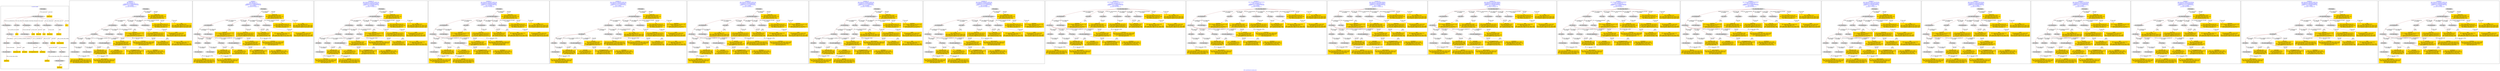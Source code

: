 digraph n0 {
fontcolor="blue"
remincross="true"
label="s26-s-san-francisco-moma.json"
subgraph cluster_0 {
label="1-correct model"
n2[style="filled",color="white",fillcolor="lightgray",label="E12_Production1"];
n3[style="filled",color="white",fillcolor="lightgray",label="E21_Person1"];
n4[style="filled",color="white",fillcolor="lightgray",label="E69_Death1"];
n5[style="filled",color="white",fillcolor="lightgray",label="E74_Group1"];
n6[style="filled",color="white",fillcolor="lightgray",label="E82_Actor_Appellation1"];
n7[style="filled",color="white",fillcolor="lightgray",label="E67_Birth1"];
n8[shape="plaintext",style="filled",fillcolor="gold",label="artistURI"];
n9[style="filled",color="white",fillcolor="lightgray",label="E22_Man-Made_Object1"];
n10[style="filled",color="white",fillcolor="lightgray",label="E35_Title1"];
n11[style="filled",color="white",fillcolor="lightgray",label="E8_Acquisition1"];
n12[style="filled",color="white",fillcolor="lightgray",label="E55_Type1"];
n13[style="filled",color="white",fillcolor="lightgray",label="E54_Dimension1"];
n14[style="filled",color="white",fillcolor="lightgray",label="E78_Collection1"];
n15[shape="plaintext",style="filled",fillcolor="gold",label="url"];
n16[shape="plaintext",style="filled",fillcolor="gold",label="title"];
n17[style="filled",color="white",fillcolor="lightgray",label="E38_Image1"];
n18[shape="plaintext",style="filled",fillcolor="gold",label="image-URL"];
n19[style="filled",color="white",fillcolor="lightgray",label="E48_Place_Name1"];
n20[shape="plaintext",style="filled",fillcolor="gold",label="birthPlace"];
n21[style="filled",color="white",fillcolor="lightgray",label="E52_Time-Span1"];
n22[shape="plaintext",style="filled",fillcolor="gold",label="birthYear"];
n23[style="filled",color="white",fillcolor="lightgray",label="E52_Time-Span2"];
n24[shape="plaintext",style="filled",fillcolor="gold",label="deathYear"];
n25[style="filled",color="white",fillcolor="lightgray",label="E52_Time-Span3"];
n26[shape="plaintext",style="filled",fillcolor="gold",label="when-acquired"];
n27[style="filled",color="white",fillcolor="lightgray",label="E53_Place1"];
n28[shape="plaintext",style="filled",fillcolor="gold",label="dimensions"];
n29[shape="plaintext",style="filled",fillcolor="gold",label="Type_URI"];
n30[shape="plaintext",style="filled",fillcolor="gold",label="type"];
n31[shape="plaintext",style="filled",fillcolor="gold",label="nationality_URI"];
n32[shape="plaintext",style="filled",fillcolor="gold",label="nationality"];
n33[shape="plaintext",style="filled",fillcolor="gold",label="collection"];
n34[shape="plaintext",style="filled",fillcolor="gold",label="artistAppellationURI"];
n35[shape="plaintext",style="filled",fillcolor="gold",label="artistName"];
n36[shape="plaintext",style="filled",fillcolor="gold",label="credit"];
}
subgraph cluster_1 {
label="candidate 0\nlink coherence:1.0\nnode coherence:1.0\nconfidence:0.47128580160639216\nmapping score:0.5320952672021307\ncost:29.99847\n-precision:0.83-recall:0.74"
n38[style="filled",color="white",fillcolor="lightgray",label="E12_Production1"];
n39[style="filled",color="white",fillcolor="lightgray",label="E21_Person1"];
n40[style="filled",color="white",fillcolor="lightgray",label="E52_Time-Span2"];
n41[style="filled",color="white",fillcolor="lightgray",label="E55_Type1"];
n42[style="filled",color="white",fillcolor="lightgray",label="E67_Birth1"];
n43[style="filled",color="white",fillcolor="lightgray",label="E69_Death1"];
n44[style="filled",color="white",fillcolor="lightgray",label="E74_Group1"];
n45[style="filled",color="white",fillcolor="lightgray",label="E82_Actor_Appellation1"];
n46[style="filled",color="white",fillcolor="lightgray",label="E22_Man-Made_Object1"];
n47[style="filled",color="white",fillcolor="lightgray",label="E35_Title1"];
n48[style="filled",color="white",fillcolor="lightgray",label="E54_Dimension1"];
n49[style="filled",color="white",fillcolor="lightgray",label="E8_Acquisition1"];
n50[style="filled",color="white",fillcolor="lightgray",label="E38_Image1"];
n51[style="filled",color="white",fillcolor="lightgray",label="E52_Time-Span1"];
n52[style="filled",color="white",fillcolor="lightgray",label="E52_Time-Span3"];
n53[shape="plaintext",style="filled",fillcolor="gold",label="dimensions\n[E54_Dimension,P3_has_note,0.872]\n[E22_Man-Made_Object,P3_has_note,0.07]\n[E82_Actor_Appellation,label,0.03]\n[E33_Linguistic_Object,P3_has_note,0.028]"];
n54[shape="plaintext",style="filled",fillcolor="gold",label="url\n[E78_Collection,classLink,0.35]\n[E22_Man-Made_Object,classLink,0.228]\n[E30_Right,P3_has_note,0.211]\n[E21_Person,classLink,0.21]"];
n55[shape="plaintext",style="filled",fillcolor="gold",label="title\n[E35_Title,label,0.287]\n[E22_Man-Made_Object,P3_has_note,0.279]\n[E73_Information_Object,P3_has_note,0.239]\n[E33_Linguistic_Object,P3_has_note,0.196]"];
n56[shape="plaintext",style="filled",fillcolor="gold",label="Type_URI\n[E55_Type,classLink,0.516]\n[E55_Type,label,0.181]\n[E74_Group,classLink,0.155]\n[E57_Material,classLink,0.148]"];
n57[shape="plaintext",style="filled",fillcolor="gold",label="when-acquired\n[E52_Time-Span,P82_at_some_time_within,0.475]\n[E52_Time-Span,P82b_end_of_the_end,0.339]\n[E38_Image,classLink,0.093]\n[E52_Time-Span,label,0.092]"];
n58[shape="plaintext",style="filled",fillcolor="gold",label="artistURI\n[E21_Person,classLink,0.364]\n[E39_Actor,classLink,0.281]\n[E82_Actor_Appellation,classLink,0.254]\n[E30_Right,P3_has_note,0.101]"];
n59[shape="plaintext",style="filled",fillcolor="gold",label="birthYear\n[E52_Time-Span,P82b_end_of_the_end,0.431]\n[E52_Time-Span,P82_at_some_time_within,0.34]\n[E52_Time-Span,P82a_begin_of_the_begin,0.151]\n[E12_Production,P3_has_note,0.078]"];
n60[shape="plaintext",style="filled",fillcolor="gold",label="image-URL\n[E38_Image,classLink,0.664]\n[E22_Man-Made_Object,classLink,0.129]\n[E21_Person,classLink,0.112]\n[E78_Collection,classLink,0.095]"];
n61[shape="plaintext",style="filled",fillcolor="gold",label="birthPlace\n[E33_Linguistic_Object,P3_has_note,0.283]\n[E35_Title,label,0.276]\n[E22_Man-Made_Object,P3_has_note,0.231]\n[E8_Acquisition,P3_has_note,0.21]"];
n62[shape="plaintext",style="filled",fillcolor="gold",label="artistAppellationURI\n[E82_Actor_Appellation,classLink,0.874]\n[E21_Person,classLink,0.06]\n[E39_Actor,classLink,0.048]\n[E30_Right,P3_has_note,0.018]"];
n63[shape="plaintext",style="filled",fillcolor="gold",label="nationality_URI\n[E74_Group,classLink,0.682]\n[E55_Type,classLink,0.184]\n[E57_Material,classLink,0.09]\n[E55_Type,label,0.045]"];
n64[shape="plaintext",style="filled",fillcolor="gold",label="credit\n[E8_Acquisition,P3_has_note,0.444]\n[E30_Right,P3_has_note,0.37]\n[E22_Man-Made_Object,P3_has_note,0.096]\n[E33_Linguistic_Object,P3_has_note,0.09]"];
n65[shape="plaintext",style="filled",fillcolor="gold",label="type\n[E8_Acquisition,P3_has_note,0.421]\n[E55_Type,label,0.223]\n[E22_Man-Made_Object,P3_has_note,0.193]\n[E73_Information_Object,P3_has_note,0.163]"];
n66[shape="plaintext",style="filled",fillcolor="gold",label="artistName\n[E82_Actor_Appellation,label,0.396]\n[E22_Man-Made_Object,P3_has_note,0.218]\n[E30_Right,P3_has_note,0.202]\n[E8_Acquisition,P3_has_note,0.184]"];
n67[shape="plaintext",style="filled",fillcolor="gold",label="nationality\n[E74_Group,label,0.515]\n[E74_Group,classLink,0.257]\n[E55_Type,label,0.116]\n[E8_Acquisition,P3_has_note,0.111]"];
n68[shape="plaintext",style="filled",fillcolor="gold",label="deathYear\n[E52_Time-Span,P82_at_some_time_within,0.394]\n[E52_Time-Span,P82b_end_of_the_end,0.376]\n[E12_Production,P3_has_note,0.158]\n[E35_Title,label,0.073]"];
}
subgraph cluster_2 {
label="candidate 1\nlink coherence:1.0\nnode coherence:1.0\nconfidence:0.47128580160639216\nmapping score:0.5320952672021307\ncost:29.99852\n-precision:0.87-recall:0.76"
n70[style="filled",color="white",fillcolor="lightgray",label="E12_Production1"];
n71[style="filled",color="white",fillcolor="lightgray",label="E21_Person1"];
n72[style="filled",color="white",fillcolor="lightgray",label="E52_Time-Span2"];
n73[style="filled",color="white",fillcolor="lightgray",label="E67_Birth1"];
n74[style="filled",color="white",fillcolor="lightgray",label="E69_Death1"];
n75[style="filled",color="white",fillcolor="lightgray",label="E74_Group1"];
n76[style="filled",color="white",fillcolor="lightgray",label="E82_Actor_Appellation1"];
n77[style="filled",color="white",fillcolor="lightgray",label="E22_Man-Made_Object1"];
n78[style="filled",color="white",fillcolor="lightgray",label="E35_Title1"];
n79[style="filled",color="white",fillcolor="lightgray",label="E54_Dimension1"];
n80[style="filled",color="white",fillcolor="lightgray",label="E55_Type2"];
n81[style="filled",color="white",fillcolor="lightgray",label="E8_Acquisition1"];
n82[style="filled",color="white",fillcolor="lightgray",label="E38_Image1"];
n83[style="filled",color="white",fillcolor="lightgray",label="E52_Time-Span1"];
n84[style="filled",color="white",fillcolor="lightgray",label="E52_Time-Span3"];
n85[shape="plaintext",style="filled",fillcolor="gold",label="Type_URI\n[E55_Type,classLink,0.516]\n[E55_Type,label,0.181]\n[E74_Group,classLink,0.155]\n[E57_Material,classLink,0.148]"];
n86[shape="plaintext",style="filled",fillcolor="gold",label="dimensions\n[E54_Dimension,P3_has_note,0.872]\n[E22_Man-Made_Object,P3_has_note,0.07]\n[E82_Actor_Appellation,label,0.03]\n[E33_Linguistic_Object,P3_has_note,0.028]"];
n87[shape="plaintext",style="filled",fillcolor="gold",label="url\n[E78_Collection,classLink,0.35]\n[E22_Man-Made_Object,classLink,0.228]\n[E30_Right,P3_has_note,0.211]\n[E21_Person,classLink,0.21]"];
n88[shape="plaintext",style="filled",fillcolor="gold",label="title\n[E35_Title,label,0.287]\n[E22_Man-Made_Object,P3_has_note,0.279]\n[E73_Information_Object,P3_has_note,0.239]\n[E33_Linguistic_Object,P3_has_note,0.196]"];
n89[shape="plaintext",style="filled",fillcolor="gold",label="when-acquired\n[E52_Time-Span,P82_at_some_time_within,0.475]\n[E52_Time-Span,P82b_end_of_the_end,0.339]\n[E38_Image,classLink,0.093]\n[E52_Time-Span,label,0.092]"];
n90[shape="plaintext",style="filled",fillcolor="gold",label="artistURI\n[E21_Person,classLink,0.364]\n[E39_Actor,classLink,0.281]\n[E82_Actor_Appellation,classLink,0.254]\n[E30_Right,P3_has_note,0.101]"];
n91[shape="plaintext",style="filled",fillcolor="gold",label="birthYear\n[E52_Time-Span,P82b_end_of_the_end,0.431]\n[E52_Time-Span,P82_at_some_time_within,0.34]\n[E52_Time-Span,P82a_begin_of_the_begin,0.151]\n[E12_Production,P3_has_note,0.078]"];
n92[shape="plaintext",style="filled",fillcolor="gold",label="image-URL\n[E38_Image,classLink,0.664]\n[E22_Man-Made_Object,classLink,0.129]\n[E21_Person,classLink,0.112]\n[E78_Collection,classLink,0.095]"];
n93[shape="plaintext",style="filled",fillcolor="gold",label="birthPlace\n[E33_Linguistic_Object,P3_has_note,0.283]\n[E35_Title,label,0.276]\n[E22_Man-Made_Object,P3_has_note,0.231]\n[E8_Acquisition,P3_has_note,0.21]"];
n94[shape="plaintext",style="filled",fillcolor="gold",label="artistAppellationURI\n[E82_Actor_Appellation,classLink,0.874]\n[E21_Person,classLink,0.06]\n[E39_Actor,classLink,0.048]\n[E30_Right,P3_has_note,0.018]"];
n95[shape="plaintext",style="filled",fillcolor="gold",label="nationality_URI\n[E74_Group,classLink,0.682]\n[E55_Type,classLink,0.184]\n[E57_Material,classLink,0.09]\n[E55_Type,label,0.045]"];
n96[shape="plaintext",style="filled",fillcolor="gold",label="credit\n[E8_Acquisition,P3_has_note,0.444]\n[E30_Right,P3_has_note,0.37]\n[E22_Man-Made_Object,P3_has_note,0.096]\n[E33_Linguistic_Object,P3_has_note,0.09]"];
n97[shape="plaintext",style="filled",fillcolor="gold",label="artistName\n[E82_Actor_Appellation,label,0.396]\n[E22_Man-Made_Object,P3_has_note,0.218]\n[E30_Right,P3_has_note,0.202]\n[E8_Acquisition,P3_has_note,0.184]"];
n98[shape="plaintext",style="filled",fillcolor="gold",label="nationality\n[E74_Group,label,0.515]\n[E74_Group,classLink,0.257]\n[E55_Type,label,0.116]\n[E8_Acquisition,P3_has_note,0.111]"];
n99[shape="plaintext",style="filled",fillcolor="gold",label="deathYear\n[E52_Time-Span,P82_at_some_time_within,0.394]\n[E52_Time-Span,P82b_end_of_the_end,0.376]\n[E12_Production,P3_has_note,0.158]\n[E35_Title,label,0.073]"];
n100[shape="plaintext",style="filled",fillcolor="gold",label="type\n[E8_Acquisition,P3_has_note,0.421]\n[E55_Type,label,0.223]\n[E22_Man-Made_Object,P3_has_note,0.193]\n[E73_Information_Object,P3_has_note,0.163]"];
}
subgraph cluster_3 {
label="candidate 10\nlink coherence:0.9642857142857143\nnode coherence:0.9629629629629629\nconfidence:0.47698185671528653\nmapping score:0.5320649398927498\ncost:126.99863\n-precision:0.75-recall:0.62"
n102[style="filled",color="white",fillcolor="lightgray",label="E12_Production1"];
n103[style="filled",color="white",fillcolor="lightgray",label="E21_Person1"];
n104[style="filled",color="white",fillcolor="lightgray",label="E52_Time-Span2"];
n105[style="filled",color="white",fillcolor="lightgray",label="E55_Type1"];
n106[style="filled",color="white",fillcolor="lightgray",label="E67_Birth1"];
n107[style="filled",color="white",fillcolor="lightgray",label="E74_Group1"];
n108[style="filled",color="white",fillcolor="lightgray",label="E82_Actor_Appellation1"];
n109[style="filled",color="white",fillcolor="lightgray",label="E22_Man-Made_Object1"];
n110[style="filled",color="white",fillcolor="lightgray",label="E35_Title1"];
n111[style="filled",color="white",fillcolor="lightgray",label="E54_Dimension1"];
n112[style="filled",color="white",fillcolor="lightgray",label="E8_Acquisition1"];
n113[style="filled",color="white",fillcolor="lightgray",label="E38_Image1"];
n114[style="filled",color="white",fillcolor="lightgray",label="E52_Time-Span1"];
n115[shape="plaintext",style="filled",fillcolor="gold",label="dimensions\n[E54_Dimension,P3_has_note,0.872]\n[E22_Man-Made_Object,P3_has_note,0.07]\n[E82_Actor_Appellation,label,0.03]\n[E33_Linguistic_Object,P3_has_note,0.028]"];
n116[shape="plaintext",style="filled",fillcolor="gold",label="url\n[E78_Collection,classLink,0.35]\n[E22_Man-Made_Object,classLink,0.228]\n[E30_Right,P3_has_note,0.211]\n[E21_Person,classLink,0.21]"];
n117[shape="plaintext",style="filled",fillcolor="gold",label="title\n[E35_Title,label,0.287]\n[E22_Man-Made_Object,P3_has_note,0.279]\n[E73_Information_Object,P3_has_note,0.239]\n[E33_Linguistic_Object,P3_has_note,0.196]"];
n118[shape="plaintext",style="filled",fillcolor="gold",label="Type_URI\n[E55_Type,classLink,0.516]\n[E55_Type,label,0.181]\n[E74_Group,classLink,0.155]\n[E57_Material,classLink,0.148]"];
n119[shape="plaintext",style="filled",fillcolor="gold",label="artistURI\n[E21_Person,classLink,0.364]\n[E39_Actor,classLink,0.281]\n[E82_Actor_Appellation,classLink,0.254]\n[E30_Right,P3_has_note,0.101]"];
n120[shape="plaintext",style="filled",fillcolor="gold",label="deathYear\n[E52_Time-Span,P82_at_some_time_within,0.394]\n[E52_Time-Span,P82b_end_of_the_end,0.376]\n[E12_Production,P3_has_note,0.158]\n[E35_Title,label,0.073]"];
n121[shape="plaintext",style="filled",fillcolor="gold",label="image-URL\n[E38_Image,classLink,0.664]\n[E22_Man-Made_Object,classLink,0.129]\n[E21_Person,classLink,0.112]\n[E78_Collection,classLink,0.095]"];
n122[shape="plaintext",style="filled",fillcolor="gold",label="birthPlace\n[E33_Linguistic_Object,P3_has_note,0.283]\n[E35_Title,label,0.276]\n[E22_Man-Made_Object,P3_has_note,0.231]\n[E8_Acquisition,P3_has_note,0.21]"];
n123[shape="plaintext",style="filled",fillcolor="gold",label="artistAppellationURI\n[E82_Actor_Appellation,classLink,0.874]\n[E21_Person,classLink,0.06]\n[E39_Actor,classLink,0.048]\n[E30_Right,P3_has_note,0.018]"];
n124[shape="plaintext",style="filled",fillcolor="gold",label="nationality_URI\n[E74_Group,classLink,0.682]\n[E55_Type,classLink,0.184]\n[E57_Material,classLink,0.09]\n[E55_Type,label,0.045]"];
n125[shape="plaintext",style="filled",fillcolor="gold",label="credit\n[E8_Acquisition,P3_has_note,0.444]\n[E30_Right,P3_has_note,0.37]\n[E22_Man-Made_Object,P3_has_note,0.096]\n[E33_Linguistic_Object,P3_has_note,0.09]"];
n126[shape="plaintext",style="filled",fillcolor="gold",label="type\n[E8_Acquisition,P3_has_note,0.421]\n[E55_Type,label,0.223]\n[E22_Man-Made_Object,P3_has_note,0.193]\n[E73_Information_Object,P3_has_note,0.163]"];
n127[shape="plaintext",style="filled",fillcolor="gold",label="artistName\n[E82_Actor_Appellation,label,0.396]\n[E22_Man-Made_Object,P3_has_note,0.218]\n[E30_Right,P3_has_note,0.202]\n[E8_Acquisition,P3_has_note,0.184]"];
n128[shape="plaintext",style="filled",fillcolor="gold",label="nationality\n[E74_Group,label,0.515]\n[E74_Group,classLink,0.257]\n[E55_Type,label,0.116]\n[E8_Acquisition,P3_has_note,0.111]"];
n129[shape="plaintext",style="filled",fillcolor="gold",label="birthYear\n[E52_Time-Span,P82b_end_of_the_end,0.431]\n[E52_Time-Span,P82_at_some_time_within,0.34]\n[E52_Time-Span,P82a_begin_of_the_begin,0.151]\n[E12_Production,P3_has_note,0.078]"];
n130[shape="plaintext",style="filled",fillcolor="gold",label="when-acquired\n[E52_Time-Span,P82_at_some_time_within,0.475]\n[E52_Time-Span,P82b_end_of_the_end,0.339]\n[E38_Image,classLink,0.093]\n[E52_Time-Span,label,0.092]"];
}
subgraph cluster_4 {
label="candidate 11\nlink coherence:0.9642857142857143\nnode coherence:0.9629629629629629\nconfidence:0.47698185671528653\nmapping score:0.5320649398927498\ncost:126.99868\n-precision:0.79-recall:0.65"
n132[style="filled",color="white",fillcolor="lightgray",label="E12_Production1"];
n133[style="filled",color="white",fillcolor="lightgray",label="E21_Person1"];
n134[style="filled",color="white",fillcolor="lightgray",label="E52_Time-Span2"];
n135[style="filled",color="white",fillcolor="lightgray",label="E67_Birth1"];
n136[style="filled",color="white",fillcolor="lightgray",label="E74_Group1"];
n137[style="filled",color="white",fillcolor="lightgray",label="E82_Actor_Appellation1"];
n138[style="filled",color="white",fillcolor="lightgray",label="E22_Man-Made_Object1"];
n139[style="filled",color="white",fillcolor="lightgray",label="E35_Title1"];
n140[style="filled",color="white",fillcolor="lightgray",label="E54_Dimension1"];
n141[style="filled",color="white",fillcolor="lightgray",label="E55_Type2"];
n142[style="filled",color="white",fillcolor="lightgray",label="E8_Acquisition1"];
n143[style="filled",color="white",fillcolor="lightgray",label="E38_Image1"];
n144[style="filled",color="white",fillcolor="lightgray",label="E52_Time-Span1"];
n145[shape="plaintext",style="filled",fillcolor="gold",label="Type_URI\n[E55_Type,classLink,0.516]\n[E55_Type,label,0.181]\n[E74_Group,classLink,0.155]\n[E57_Material,classLink,0.148]"];
n146[shape="plaintext",style="filled",fillcolor="gold",label="dimensions\n[E54_Dimension,P3_has_note,0.872]\n[E22_Man-Made_Object,P3_has_note,0.07]\n[E82_Actor_Appellation,label,0.03]\n[E33_Linguistic_Object,P3_has_note,0.028]"];
n147[shape="plaintext",style="filled",fillcolor="gold",label="url\n[E78_Collection,classLink,0.35]\n[E22_Man-Made_Object,classLink,0.228]\n[E30_Right,P3_has_note,0.211]\n[E21_Person,classLink,0.21]"];
n148[shape="plaintext",style="filled",fillcolor="gold",label="title\n[E35_Title,label,0.287]\n[E22_Man-Made_Object,P3_has_note,0.279]\n[E73_Information_Object,P3_has_note,0.239]\n[E33_Linguistic_Object,P3_has_note,0.196]"];
n149[shape="plaintext",style="filled",fillcolor="gold",label="artistURI\n[E21_Person,classLink,0.364]\n[E39_Actor,classLink,0.281]\n[E82_Actor_Appellation,classLink,0.254]\n[E30_Right,P3_has_note,0.101]"];
n150[shape="plaintext",style="filled",fillcolor="gold",label="deathYear\n[E52_Time-Span,P82_at_some_time_within,0.394]\n[E52_Time-Span,P82b_end_of_the_end,0.376]\n[E12_Production,P3_has_note,0.158]\n[E35_Title,label,0.073]"];
n151[shape="plaintext",style="filled",fillcolor="gold",label="image-URL\n[E38_Image,classLink,0.664]\n[E22_Man-Made_Object,classLink,0.129]\n[E21_Person,classLink,0.112]\n[E78_Collection,classLink,0.095]"];
n152[shape="plaintext",style="filled",fillcolor="gold",label="birthPlace\n[E33_Linguistic_Object,P3_has_note,0.283]\n[E35_Title,label,0.276]\n[E22_Man-Made_Object,P3_has_note,0.231]\n[E8_Acquisition,P3_has_note,0.21]"];
n153[shape="plaintext",style="filled",fillcolor="gold",label="artistAppellationURI\n[E82_Actor_Appellation,classLink,0.874]\n[E21_Person,classLink,0.06]\n[E39_Actor,classLink,0.048]\n[E30_Right,P3_has_note,0.018]"];
n154[shape="plaintext",style="filled",fillcolor="gold",label="nationality_URI\n[E74_Group,classLink,0.682]\n[E55_Type,classLink,0.184]\n[E57_Material,classLink,0.09]\n[E55_Type,label,0.045]"];
n155[shape="plaintext",style="filled",fillcolor="gold",label="credit\n[E8_Acquisition,P3_has_note,0.444]\n[E30_Right,P3_has_note,0.37]\n[E22_Man-Made_Object,P3_has_note,0.096]\n[E33_Linguistic_Object,P3_has_note,0.09]"];
n156[shape="plaintext",style="filled",fillcolor="gold",label="artistName\n[E82_Actor_Appellation,label,0.396]\n[E22_Man-Made_Object,P3_has_note,0.218]\n[E30_Right,P3_has_note,0.202]\n[E8_Acquisition,P3_has_note,0.184]"];
n157[shape="plaintext",style="filled",fillcolor="gold",label="nationality\n[E74_Group,label,0.515]\n[E74_Group,classLink,0.257]\n[E55_Type,label,0.116]\n[E8_Acquisition,P3_has_note,0.111]"];
n158[shape="plaintext",style="filled",fillcolor="gold",label="birthYear\n[E52_Time-Span,P82b_end_of_the_end,0.431]\n[E52_Time-Span,P82_at_some_time_within,0.34]\n[E52_Time-Span,P82a_begin_of_the_begin,0.151]\n[E12_Production,P3_has_note,0.078]"];
n159[shape="plaintext",style="filled",fillcolor="gold",label="when-acquired\n[E52_Time-Span,P82_at_some_time_within,0.475]\n[E52_Time-Span,P82b_end_of_the_end,0.339]\n[E38_Image,classLink,0.093]\n[E52_Time-Span,label,0.092]"];
n160[shape="plaintext",style="filled",fillcolor="gold",label="type\n[E8_Acquisition,P3_has_note,0.421]\n[E55_Type,label,0.223]\n[E22_Man-Made_Object,P3_has_note,0.193]\n[E73_Information_Object,P3_has_note,0.163]"];
}
subgraph cluster_5 {
label="candidate 12\nlink coherence:0.9642857142857143\nnode coherence:0.9629629629629629\nconfidence:0.4747315640642956\nmapping score:0.5313148423424195\ncost:27.99863\n-precision:0.82-recall:0.68"
n162[style="filled",color="white",fillcolor="lightgray",label="E12_Production1"];
n163[style="filled",color="white",fillcolor="lightgray",label="E21_Person1"];
n164[style="filled",color="white",fillcolor="lightgray",label="E52_Time-Span2"];
n165[style="filled",color="white",fillcolor="lightgray",label="E55_Type1"];
n166[style="filled",color="white",fillcolor="lightgray",label="E67_Birth1"];
n167[style="filled",color="white",fillcolor="lightgray",label="E74_Group1"];
n168[style="filled",color="white",fillcolor="lightgray",label="E82_Actor_Appellation1"];
n169[style="filled",color="white",fillcolor="lightgray",label="E22_Man-Made_Object1"];
n170[style="filled",color="white",fillcolor="lightgray",label="E35_Title1"];
n171[style="filled",color="white",fillcolor="lightgray",label="E54_Dimension1"];
n172[style="filled",color="white",fillcolor="lightgray",label="E8_Acquisition1"];
n173[style="filled",color="white",fillcolor="lightgray",label="E38_Image1"];
n174[style="filled",color="white",fillcolor="lightgray",label="E52_Time-Span1"];
n175[shape="plaintext",style="filled",fillcolor="gold",label="dimensions\n[E54_Dimension,P3_has_note,0.872]\n[E22_Man-Made_Object,P3_has_note,0.07]\n[E82_Actor_Appellation,label,0.03]\n[E33_Linguistic_Object,P3_has_note,0.028]"];
n176[shape="plaintext",style="filled",fillcolor="gold",label="url\n[E78_Collection,classLink,0.35]\n[E22_Man-Made_Object,classLink,0.228]\n[E30_Right,P3_has_note,0.211]\n[E21_Person,classLink,0.21]"];
n177[shape="plaintext",style="filled",fillcolor="gold",label="birthPlace\n[E33_Linguistic_Object,P3_has_note,0.283]\n[E35_Title,label,0.276]\n[E22_Man-Made_Object,P3_has_note,0.231]\n[E8_Acquisition,P3_has_note,0.21]"];
n178[shape="plaintext",style="filled",fillcolor="gold",label="Type_URI\n[E55_Type,classLink,0.516]\n[E55_Type,label,0.181]\n[E74_Group,classLink,0.155]\n[E57_Material,classLink,0.148]"];
n179[shape="plaintext",style="filled",fillcolor="gold",label="artistURI\n[E21_Person,classLink,0.364]\n[E39_Actor,classLink,0.281]\n[E82_Actor_Appellation,classLink,0.254]\n[E30_Right,P3_has_note,0.101]"];
n180[shape="plaintext",style="filled",fillcolor="gold",label="when-acquired\n[E52_Time-Span,P82_at_some_time_within,0.475]\n[E52_Time-Span,P82b_end_of_the_end,0.339]\n[E38_Image,classLink,0.093]\n[E52_Time-Span,label,0.092]"];
n181[shape="plaintext",style="filled",fillcolor="gold",label="birthYear\n[E52_Time-Span,P82b_end_of_the_end,0.431]\n[E52_Time-Span,P82_at_some_time_within,0.34]\n[E52_Time-Span,P82a_begin_of_the_begin,0.151]\n[E12_Production,P3_has_note,0.078]"];
n182[shape="plaintext",style="filled",fillcolor="gold",label="image-URL\n[E38_Image,classLink,0.664]\n[E22_Man-Made_Object,classLink,0.129]\n[E21_Person,classLink,0.112]\n[E78_Collection,classLink,0.095]"];
n183[shape="plaintext",style="filled",fillcolor="gold",label="title\n[E35_Title,label,0.287]\n[E22_Man-Made_Object,P3_has_note,0.279]\n[E73_Information_Object,P3_has_note,0.239]\n[E33_Linguistic_Object,P3_has_note,0.196]"];
n184[shape="plaintext",style="filled",fillcolor="gold",label="artistAppellationURI\n[E82_Actor_Appellation,classLink,0.874]\n[E21_Person,classLink,0.06]\n[E39_Actor,classLink,0.048]\n[E30_Right,P3_has_note,0.018]"];
n185[shape="plaintext",style="filled",fillcolor="gold",label="nationality_URI\n[E74_Group,classLink,0.682]\n[E55_Type,classLink,0.184]\n[E57_Material,classLink,0.09]\n[E55_Type,label,0.045]"];
n186[shape="plaintext",style="filled",fillcolor="gold",label="credit\n[E8_Acquisition,P3_has_note,0.444]\n[E30_Right,P3_has_note,0.37]\n[E22_Man-Made_Object,P3_has_note,0.096]\n[E33_Linguistic_Object,P3_has_note,0.09]"];
n187[shape="plaintext",style="filled",fillcolor="gold",label="type\n[E8_Acquisition,P3_has_note,0.421]\n[E55_Type,label,0.223]\n[E22_Man-Made_Object,P3_has_note,0.193]\n[E73_Information_Object,P3_has_note,0.163]"];
n188[shape="plaintext",style="filled",fillcolor="gold",label="artistName\n[E82_Actor_Appellation,label,0.396]\n[E22_Man-Made_Object,P3_has_note,0.218]\n[E30_Right,P3_has_note,0.202]\n[E8_Acquisition,P3_has_note,0.184]"];
n189[shape="plaintext",style="filled",fillcolor="gold",label="nationality\n[E74_Group,label,0.515]\n[E74_Group,classLink,0.257]\n[E55_Type,label,0.116]\n[E8_Acquisition,P3_has_note,0.111]"];
n190[shape="plaintext",style="filled",fillcolor="gold",label="deathYear\n[E52_Time-Span,P82_at_some_time_within,0.394]\n[E52_Time-Span,P82b_end_of_the_end,0.376]\n[E12_Production,P3_has_note,0.158]\n[E35_Title,label,0.073]"];
}
subgraph cluster_6 {
label="candidate 13\nlink coherence:0.9642857142857143\nnode coherence:0.9629629629629629\nconfidence:0.4747315640642956\nmapping score:0.5313148423424195\ncost:27.99868\n-precision:0.86-recall:0.71"
n192[style="filled",color="white",fillcolor="lightgray",label="E12_Production1"];
n193[style="filled",color="white",fillcolor="lightgray",label="E21_Person1"];
n194[style="filled",color="white",fillcolor="lightgray",label="E52_Time-Span2"];
n195[style="filled",color="white",fillcolor="lightgray",label="E67_Birth1"];
n196[style="filled",color="white",fillcolor="lightgray",label="E74_Group1"];
n197[style="filled",color="white",fillcolor="lightgray",label="E82_Actor_Appellation1"];
n198[style="filled",color="white",fillcolor="lightgray",label="E22_Man-Made_Object1"];
n199[style="filled",color="white",fillcolor="lightgray",label="E35_Title1"];
n200[style="filled",color="white",fillcolor="lightgray",label="E54_Dimension1"];
n201[style="filled",color="white",fillcolor="lightgray",label="E55_Type2"];
n202[style="filled",color="white",fillcolor="lightgray",label="E8_Acquisition1"];
n203[style="filled",color="white",fillcolor="lightgray",label="E38_Image1"];
n204[style="filled",color="white",fillcolor="lightgray",label="E52_Time-Span1"];
n205[shape="plaintext",style="filled",fillcolor="gold",label="Type_URI\n[E55_Type,classLink,0.516]\n[E55_Type,label,0.181]\n[E74_Group,classLink,0.155]\n[E57_Material,classLink,0.148]"];
n206[shape="plaintext",style="filled",fillcolor="gold",label="dimensions\n[E54_Dimension,P3_has_note,0.872]\n[E22_Man-Made_Object,P3_has_note,0.07]\n[E82_Actor_Appellation,label,0.03]\n[E33_Linguistic_Object,P3_has_note,0.028]"];
n207[shape="plaintext",style="filled",fillcolor="gold",label="url\n[E78_Collection,classLink,0.35]\n[E22_Man-Made_Object,classLink,0.228]\n[E30_Right,P3_has_note,0.211]\n[E21_Person,classLink,0.21]"];
n208[shape="plaintext",style="filled",fillcolor="gold",label="birthPlace\n[E33_Linguistic_Object,P3_has_note,0.283]\n[E35_Title,label,0.276]\n[E22_Man-Made_Object,P3_has_note,0.231]\n[E8_Acquisition,P3_has_note,0.21]"];
n209[shape="plaintext",style="filled",fillcolor="gold",label="artistURI\n[E21_Person,classLink,0.364]\n[E39_Actor,classLink,0.281]\n[E82_Actor_Appellation,classLink,0.254]\n[E30_Right,P3_has_note,0.101]"];
n210[shape="plaintext",style="filled",fillcolor="gold",label="when-acquired\n[E52_Time-Span,P82_at_some_time_within,0.475]\n[E52_Time-Span,P82b_end_of_the_end,0.339]\n[E38_Image,classLink,0.093]\n[E52_Time-Span,label,0.092]"];
n211[shape="plaintext",style="filled",fillcolor="gold",label="birthYear\n[E52_Time-Span,P82b_end_of_the_end,0.431]\n[E52_Time-Span,P82_at_some_time_within,0.34]\n[E52_Time-Span,P82a_begin_of_the_begin,0.151]\n[E12_Production,P3_has_note,0.078]"];
n212[shape="plaintext",style="filled",fillcolor="gold",label="image-URL\n[E38_Image,classLink,0.664]\n[E22_Man-Made_Object,classLink,0.129]\n[E21_Person,classLink,0.112]\n[E78_Collection,classLink,0.095]"];
n213[shape="plaintext",style="filled",fillcolor="gold",label="title\n[E35_Title,label,0.287]\n[E22_Man-Made_Object,P3_has_note,0.279]\n[E73_Information_Object,P3_has_note,0.239]\n[E33_Linguistic_Object,P3_has_note,0.196]"];
n214[shape="plaintext",style="filled",fillcolor="gold",label="artistAppellationURI\n[E82_Actor_Appellation,classLink,0.874]\n[E21_Person,classLink,0.06]\n[E39_Actor,classLink,0.048]\n[E30_Right,P3_has_note,0.018]"];
n215[shape="plaintext",style="filled",fillcolor="gold",label="nationality_URI\n[E74_Group,classLink,0.682]\n[E55_Type,classLink,0.184]\n[E57_Material,classLink,0.09]\n[E55_Type,label,0.045]"];
n216[shape="plaintext",style="filled",fillcolor="gold",label="credit\n[E8_Acquisition,P3_has_note,0.444]\n[E30_Right,P3_has_note,0.37]\n[E22_Man-Made_Object,P3_has_note,0.096]\n[E33_Linguistic_Object,P3_has_note,0.09]"];
n217[shape="plaintext",style="filled",fillcolor="gold",label="artistName\n[E82_Actor_Appellation,label,0.396]\n[E22_Man-Made_Object,P3_has_note,0.218]\n[E30_Right,P3_has_note,0.202]\n[E8_Acquisition,P3_has_note,0.184]"];
n218[shape="plaintext",style="filled",fillcolor="gold",label="nationality\n[E74_Group,label,0.515]\n[E74_Group,classLink,0.257]\n[E55_Type,label,0.116]\n[E8_Acquisition,P3_has_note,0.111]"];
n219[shape="plaintext",style="filled",fillcolor="gold",label="deathYear\n[E52_Time-Span,P82_at_some_time_within,0.394]\n[E52_Time-Span,P82b_end_of_the_end,0.376]\n[E12_Production,P3_has_note,0.158]\n[E35_Title,label,0.073]"];
n220[shape="plaintext",style="filled",fillcolor="gold",label="type\n[E8_Acquisition,P3_has_note,0.421]\n[E55_Type,label,0.223]\n[E22_Man-Made_Object,P3_has_note,0.193]\n[E73_Information_Object,P3_has_note,0.163]"];
}
subgraph cluster_7 {
label="candidate 14\nlink coherence:0.9642857142857143\nnode coherence:0.9629629629629629\nconfidence:0.4747315640642956\nmapping score:0.5313148423424195\ncost:126.99863\n-precision:0.79-recall:0.65"
n222[style="filled",color="white",fillcolor="lightgray",label="E12_Production1"];
n223[style="filled",color="white",fillcolor="lightgray",label="E21_Person1"];
n224[style="filled",color="white",fillcolor="lightgray",label="E52_Time-Span2"];
n225[style="filled",color="white",fillcolor="lightgray",label="E55_Type1"];
n226[style="filled",color="white",fillcolor="lightgray",label="E67_Birth1"];
n227[style="filled",color="white",fillcolor="lightgray",label="E74_Group1"];
n228[style="filled",color="white",fillcolor="lightgray",label="E82_Actor_Appellation1"];
n229[style="filled",color="white",fillcolor="lightgray",label="E22_Man-Made_Object1"];
n230[style="filled",color="white",fillcolor="lightgray",label="E35_Title1"];
n231[style="filled",color="white",fillcolor="lightgray",label="E54_Dimension1"];
n232[style="filled",color="white",fillcolor="lightgray",label="E8_Acquisition1"];
n233[style="filled",color="white",fillcolor="lightgray",label="E38_Image1"];
n234[style="filled",color="white",fillcolor="lightgray",label="E52_Time-Span1"];
n235[shape="plaintext",style="filled",fillcolor="gold",label="dimensions\n[E54_Dimension,P3_has_note,0.872]\n[E22_Man-Made_Object,P3_has_note,0.07]\n[E82_Actor_Appellation,label,0.03]\n[E33_Linguistic_Object,P3_has_note,0.028]"];
n236[shape="plaintext",style="filled",fillcolor="gold",label="url\n[E78_Collection,classLink,0.35]\n[E22_Man-Made_Object,classLink,0.228]\n[E30_Right,P3_has_note,0.211]\n[E21_Person,classLink,0.21]"];
n237[shape="plaintext",style="filled",fillcolor="gold",label="birthPlace\n[E33_Linguistic_Object,P3_has_note,0.283]\n[E35_Title,label,0.276]\n[E22_Man-Made_Object,P3_has_note,0.231]\n[E8_Acquisition,P3_has_note,0.21]"];
n238[shape="plaintext",style="filled",fillcolor="gold",label="Type_URI\n[E55_Type,classLink,0.516]\n[E55_Type,label,0.181]\n[E74_Group,classLink,0.155]\n[E57_Material,classLink,0.148]"];
n239[shape="plaintext",style="filled",fillcolor="gold",label="artistURI\n[E21_Person,classLink,0.364]\n[E39_Actor,classLink,0.281]\n[E82_Actor_Appellation,classLink,0.254]\n[E30_Right,P3_has_note,0.101]"];
n240[shape="plaintext",style="filled",fillcolor="gold",label="deathYear\n[E52_Time-Span,P82_at_some_time_within,0.394]\n[E52_Time-Span,P82b_end_of_the_end,0.376]\n[E12_Production,P3_has_note,0.158]\n[E35_Title,label,0.073]"];
n241[shape="plaintext",style="filled",fillcolor="gold",label="image-URL\n[E38_Image,classLink,0.664]\n[E22_Man-Made_Object,classLink,0.129]\n[E21_Person,classLink,0.112]\n[E78_Collection,classLink,0.095]"];
n242[shape="plaintext",style="filled",fillcolor="gold",label="title\n[E35_Title,label,0.287]\n[E22_Man-Made_Object,P3_has_note,0.279]\n[E73_Information_Object,P3_has_note,0.239]\n[E33_Linguistic_Object,P3_has_note,0.196]"];
n243[shape="plaintext",style="filled",fillcolor="gold",label="artistAppellationURI\n[E82_Actor_Appellation,classLink,0.874]\n[E21_Person,classLink,0.06]\n[E39_Actor,classLink,0.048]\n[E30_Right,P3_has_note,0.018]"];
n244[shape="plaintext",style="filled",fillcolor="gold",label="nationality_URI\n[E74_Group,classLink,0.682]\n[E55_Type,classLink,0.184]\n[E57_Material,classLink,0.09]\n[E55_Type,label,0.045]"];
n245[shape="plaintext",style="filled",fillcolor="gold",label="credit\n[E8_Acquisition,P3_has_note,0.444]\n[E30_Right,P3_has_note,0.37]\n[E22_Man-Made_Object,P3_has_note,0.096]\n[E33_Linguistic_Object,P3_has_note,0.09]"];
n246[shape="plaintext",style="filled",fillcolor="gold",label="type\n[E8_Acquisition,P3_has_note,0.421]\n[E55_Type,label,0.223]\n[E22_Man-Made_Object,P3_has_note,0.193]\n[E73_Information_Object,P3_has_note,0.163]"];
n247[shape="plaintext",style="filled",fillcolor="gold",label="artistName\n[E82_Actor_Appellation,label,0.396]\n[E22_Man-Made_Object,P3_has_note,0.218]\n[E30_Right,P3_has_note,0.202]\n[E8_Acquisition,P3_has_note,0.184]"];
n248[shape="plaintext",style="filled",fillcolor="gold",label="nationality\n[E74_Group,label,0.515]\n[E74_Group,classLink,0.257]\n[E55_Type,label,0.116]\n[E8_Acquisition,P3_has_note,0.111]"];
n249[shape="plaintext",style="filled",fillcolor="gold",label="birthYear\n[E52_Time-Span,P82b_end_of_the_end,0.431]\n[E52_Time-Span,P82_at_some_time_within,0.34]\n[E52_Time-Span,P82a_begin_of_the_begin,0.151]\n[E12_Production,P3_has_note,0.078]"];
n250[shape="plaintext",style="filled",fillcolor="gold",label="when-acquired\n[E52_Time-Span,P82_at_some_time_within,0.475]\n[E52_Time-Span,P82b_end_of_the_end,0.339]\n[E38_Image,classLink,0.093]\n[E52_Time-Span,label,0.092]"];
}
subgraph cluster_8 {
label="candidate 15\nlink coherence:0.9642857142857143\nnode coherence:0.9629629629629629\nconfidence:0.4747315640642956\nmapping score:0.5313148423424195\ncost:126.99868\n-precision:0.82-recall:0.68"
n252[style="filled",color="white",fillcolor="lightgray",label="E12_Production1"];
n253[style="filled",color="white",fillcolor="lightgray",label="E21_Person1"];
n254[style="filled",color="white",fillcolor="lightgray",label="E52_Time-Span2"];
n255[style="filled",color="white",fillcolor="lightgray",label="E67_Birth1"];
n256[style="filled",color="white",fillcolor="lightgray",label="E74_Group1"];
n257[style="filled",color="white",fillcolor="lightgray",label="E82_Actor_Appellation1"];
n258[style="filled",color="white",fillcolor="lightgray",label="E22_Man-Made_Object1"];
n259[style="filled",color="white",fillcolor="lightgray",label="E35_Title1"];
n260[style="filled",color="white",fillcolor="lightgray",label="E54_Dimension1"];
n261[style="filled",color="white",fillcolor="lightgray",label="E55_Type2"];
n262[style="filled",color="white",fillcolor="lightgray",label="E8_Acquisition1"];
n263[style="filled",color="white",fillcolor="lightgray",label="E38_Image1"];
n264[style="filled",color="white",fillcolor="lightgray",label="E52_Time-Span1"];
n265[shape="plaintext",style="filled",fillcolor="gold",label="Type_URI\n[E55_Type,classLink,0.516]\n[E55_Type,label,0.181]\n[E74_Group,classLink,0.155]\n[E57_Material,classLink,0.148]"];
n266[shape="plaintext",style="filled",fillcolor="gold",label="dimensions\n[E54_Dimension,P3_has_note,0.872]\n[E22_Man-Made_Object,P3_has_note,0.07]\n[E82_Actor_Appellation,label,0.03]\n[E33_Linguistic_Object,P3_has_note,0.028]"];
n267[shape="plaintext",style="filled",fillcolor="gold",label="url\n[E78_Collection,classLink,0.35]\n[E22_Man-Made_Object,classLink,0.228]\n[E30_Right,P3_has_note,0.211]\n[E21_Person,classLink,0.21]"];
n268[shape="plaintext",style="filled",fillcolor="gold",label="birthPlace\n[E33_Linguistic_Object,P3_has_note,0.283]\n[E35_Title,label,0.276]\n[E22_Man-Made_Object,P3_has_note,0.231]\n[E8_Acquisition,P3_has_note,0.21]"];
n269[shape="plaintext",style="filled",fillcolor="gold",label="artistURI\n[E21_Person,classLink,0.364]\n[E39_Actor,classLink,0.281]\n[E82_Actor_Appellation,classLink,0.254]\n[E30_Right,P3_has_note,0.101]"];
n270[shape="plaintext",style="filled",fillcolor="gold",label="deathYear\n[E52_Time-Span,P82_at_some_time_within,0.394]\n[E52_Time-Span,P82b_end_of_the_end,0.376]\n[E12_Production,P3_has_note,0.158]\n[E35_Title,label,0.073]"];
n271[shape="plaintext",style="filled",fillcolor="gold",label="image-URL\n[E38_Image,classLink,0.664]\n[E22_Man-Made_Object,classLink,0.129]\n[E21_Person,classLink,0.112]\n[E78_Collection,classLink,0.095]"];
n272[shape="plaintext",style="filled",fillcolor="gold",label="title\n[E35_Title,label,0.287]\n[E22_Man-Made_Object,P3_has_note,0.279]\n[E73_Information_Object,P3_has_note,0.239]\n[E33_Linguistic_Object,P3_has_note,0.196]"];
n273[shape="plaintext",style="filled",fillcolor="gold",label="artistAppellationURI\n[E82_Actor_Appellation,classLink,0.874]\n[E21_Person,classLink,0.06]\n[E39_Actor,classLink,0.048]\n[E30_Right,P3_has_note,0.018]"];
n274[shape="plaintext",style="filled",fillcolor="gold",label="nationality_URI\n[E74_Group,classLink,0.682]\n[E55_Type,classLink,0.184]\n[E57_Material,classLink,0.09]\n[E55_Type,label,0.045]"];
n275[shape="plaintext",style="filled",fillcolor="gold",label="credit\n[E8_Acquisition,P3_has_note,0.444]\n[E30_Right,P3_has_note,0.37]\n[E22_Man-Made_Object,P3_has_note,0.096]\n[E33_Linguistic_Object,P3_has_note,0.09]"];
n276[shape="plaintext",style="filled",fillcolor="gold",label="artistName\n[E82_Actor_Appellation,label,0.396]\n[E22_Man-Made_Object,P3_has_note,0.218]\n[E30_Right,P3_has_note,0.202]\n[E8_Acquisition,P3_has_note,0.184]"];
n277[shape="plaintext",style="filled",fillcolor="gold",label="nationality\n[E74_Group,label,0.515]\n[E74_Group,classLink,0.257]\n[E55_Type,label,0.116]\n[E8_Acquisition,P3_has_note,0.111]"];
n278[shape="plaintext",style="filled",fillcolor="gold",label="birthYear\n[E52_Time-Span,P82b_end_of_the_end,0.431]\n[E52_Time-Span,P82_at_some_time_within,0.34]\n[E52_Time-Span,P82a_begin_of_the_begin,0.151]\n[E12_Production,P3_has_note,0.078]"];
n279[shape="plaintext",style="filled",fillcolor="gold",label="when-acquired\n[E52_Time-Span,P82_at_some_time_within,0.475]\n[E52_Time-Span,P82b_end_of_the_end,0.339]\n[E38_Image,classLink,0.093]\n[E52_Time-Span,label,0.092]"];
n280[shape="plaintext",style="filled",fillcolor="gold",label="type\n[E8_Acquisition,P3_has_note,0.421]\n[E55_Type,label,0.223]\n[E22_Man-Made_Object,P3_has_note,0.193]\n[E73_Information_Object,P3_has_note,0.163]"];
}
subgraph cluster_9 {
label="candidate 16\nlink coherence:0.9333333333333333\nnode coherence:1.0\nconfidence:0.47128580160639216\nmapping score:0.5320952672021307\ncost:29.99866\n-precision:0.83-recall:0.74"
n282[style="filled",color="white",fillcolor="lightgray",label="E12_Production1"];
n283[style="filled",color="white",fillcolor="lightgray",label="E21_Person1"];
n284[style="filled",color="white",fillcolor="lightgray",label="E52_Time-Span2"];
n285[style="filled",color="white",fillcolor="lightgray",label="E67_Birth1"];
n286[style="filled",color="white",fillcolor="lightgray",label="E69_Death1"];
n287[style="filled",color="white",fillcolor="lightgray",label="E74_Group1"];
n288[style="filled",color="white",fillcolor="lightgray",label="E82_Actor_Appellation1"];
n289[style="filled",color="white",fillcolor="lightgray",label="E22_Man-Made_Object1"];
n290[style="filled",color="white",fillcolor="lightgray",label="E35_Title1"];
n291[style="filled",color="white",fillcolor="lightgray",label="E38_Image1"];
n292[style="filled",color="white",fillcolor="lightgray",label="E54_Dimension1"];
n293[style="filled",color="white",fillcolor="lightgray",label="E55_Type1"];
n294[style="filled",color="white",fillcolor="lightgray",label="E8_Acquisition1"];
n295[style="filled",color="white",fillcolor="lightgray",label="E52_Time-Span1"];
n296[style="filled",color="white",fillcolor="lightgray",label="E52_Time-Span3"];
n297[shape="plaintext",style="filled",fillcolor="gold",label="dimensions\n[E54_Dimension,P3_has_note,0.872]\n[E22_Man-Made_Object,P3_has_note,0.07]\n[E82_Actor_Appellation,label,0.03]\n[E33_Linguistic_Object,P3_has_note,0.028]"];
n298[shape="plaintext",style="filled",fillcolor="gold",label="url\n[E78_Collection,classLink,0.35]\n[E22_Man-Made_Object,classLink,0.228]\n[E30_Right,P3_has_note,0.211]\n[E21_Person,classLink,0.21]"];
n299[shape="plaintext",style="filled",fillcolor="gold",label="title\n[E35_Title,label,0.287]\n[E22_Man-Made_Object,P3_has_note,0.279]\n[E73_Information_Object,P3_has_note,0.239]\n[E33_Linguistic_Object,P3_has_note,0.196]"];
n300[shape="plaintext",style="filled",fillcolor="gold",label="Type_URI\n[E55_Type,classLink,0.516]\n[E55_Type,label,0.181]\n[E74_Group,classLink,0.155]\n[E57_Material,classLink,0.148]"];
n301[shape="plaintext",style="filled",fillcolor="gold",label="when-acquired\n[E52_Time-Span,P82_at_some_time_within,0.475]\n[E52_Time-Span,P82b_end_of_the_end,0.339]\n[E38_Image,classLink,0.093]\n[E52_Time-Span,label,0.092]"];
n302[shape="plaintext",style="filled",fillcolor="gold",label="artistURI\n[E21_Person,classLink,0.364]\n[E39_Actor,classLink,0.281]\n[E82_Actor_Appellation,classLink,0.254]\n[E30_Right,P3_has_note,0.101]"];
n303[shape="plaintext",style="filled",fillcolor="gold",label="birthYear\n[E52_Time-Span,P82b_end_of_the_end,0.431]\n[E52_Time-Span,P82_at_some_time_within,0.34]\n[E52_Time-Span,P82a_begin_of_the_begin,0.151]\n[E12_Production,P3_has_note,0.078]"];
n304[shape="plaintext",style="filled",fillcolor="gold",label="image-URL\n[E38_Image,classLink,0.664]\n[E22_Man-Made_Object,classLink,0.129]\n[E21_Person,classLink,0.112]\n[E78_Collection,classLink,0.095]"];
n305[shape="plaintext",style="filled",fillcolor="gold",label="birthPlace\n[E33_Linguistic_Object,P3_has_note,0.283]\n[E35_Title,label,0.276]\n[E22_Man-Made_Object,P3_has_note,0.231]\n[E8_Acquisition,P3_has_note,0.21]"];
n306[shape="plaintext",style="filled",fillcolor="gold",label="artistAppellationURI\n[E82_Actor_Appellation,classLink,0.874]\n[E21_Person,classLink,0.06]\n[E39_Actor,classLink,0.048]\n[E30_Right,P3_has_note,0.018]"];
n307[shape="plaintext",style="filled",fillcolor="gold",label="nationality_URI\n[E74_Group,classLink,0.682]\n[E55_Type,classLink,0.184]\n[E57_Material,classLink,0.09]\n[E55_Type,label,0.045]"];
n308[shape="plaintext",style="filled",fillcolor="gold",label="credit\n[E8_Acquisition,P3_has_note,0.444]\n[E30_Right,P3_has_note,0.37]\n[E22_Man-Made_Object,P3_has_note,0.096]\n[E33_Linguistic_Object,P3_has_note,0.09]"];
n309[shape="plaintext",style="filled",fillcolor="gold",label="type\n[E8_Acquisition,P3_has_note,0.421]\n[E55_Type,label,0.223]\n[E22_Man-Made_Object,P3_has_note,0.193]\n[E73_Information_Object,P3_has_note,0.163]"];
n310[shape="plaintext",style="filled",fillcolor="gold",label="artistName\n[E82_Actor_Appellation,label,0.396]\n[E22_Man-Made_Object,P3_has_note,0.218]\n[E30_Right,P3_has_note,0.202]\n[E8_Acquisition,P3_has_note,0.184]"];
n311[shape="plaintext",style="filled",fillcolor="gold",label="nationality\n[E74_Group,label,0.515]\n[E74_Group,classLink,0.257]\n[E55_Type,label,0.116]\n[E8_Acquisition,P3_has_note,0.111]"];
n312[shape="plaintext",style="filled",fillcolor="gold",label="deathYear\n[E52_Time-Span,P82_at_some_time_within,0.394]\n[E52_Time-Span,P82b_end_of_the_end,0.376]\n[E12_Production,P3_has_note,0.158]\n[E35_Title,label,0.073]"];
}
subgraph cluster_10 {
label="candidate 17\nlink coherence:0.9333333333333333\nnode coherence:1.0\nconfidence:0.47128580160639216\nmapping score:0.5320952672021307\ncost:29.99867\n-precision:0.8-recall:0.71"
n314[style="filled",color="white",fillcolor="lightgray",label="E12_Production1"];
n315[style="filled",color="white",fillcolor="lightgray",label="E21_Person1"];
n316[style="filled",color="white",fillcolor="lightgray",label="E52_Time-Span2"];
n317[style="filled",color="white",fillcolor="lightgray",label="E67_Birth1"];
n318[style="filled",color="white",fillcolor="lightgray",label="E69_Death1"];
n319[style="filled",color="white",fillcolor="lightgray",label="E74_Group1"];
n320[style="filled",color="white",fillcolor="lightgray",label="E82_Actor_Appellation1"];
n321[style="filled",color="white",fillcolor="lightgray",label="E22_Man-Made_Object1"];
n322[style="filled",color="white",fillcolor="lightgray",label="E35_Title1"];
n323[style="filled",color="white",fillcolor="lightgray",label="E38_Image1"];
n324[style="filled",color="white",fillcolor="lightgray",label="E54_Dimension1"];
n325[style="filled",color="white",fillcolor="lightgray",label="E55_Type1"];
n326[style="filled",color="white",fillcolor="lightgray",label="E8_Acquisition1"];
n327[style="filled",color="white",fillcolor="lightgray",label="E52_Time-Span1"];
n328[style="filled",color="white",fillcolor="lightgray",label="E52_Time-Span3"];
n329[shape="plaintext",style="filled",fillcolor="gold",label="dimensions\n[E54_Dimension,P3_has_note,0.872]\n[E22_Man-Made_Object,P3_has_note,0.07]\n[E82_Actor_Appellation,label,0.03]\n[E33_Linguistic_Object,P3_has_note,0.028]"];
n330[shape="plaintext",style="filled",fillcolor="gold",label="url\n[E78_Collection,classLink,0.35]\n[E22_Man-Made_Object,classLink,0.228]\n[E30_Right,P3_has_note,0.211]\n[E21_Person,classLink,0.21]"];
n331[shape="plaintext",style="filled",fillcolor="gold",label="title\n[E35_Title,label,0.287]\n[E22_Man-Made_Object,P3_has_note,0.279]\n[E73_Information_Object,P3_has_note,0.239]\n[E33_Linguistic_Object,P3_has_note,0.196]"];
n332[shape="plaintext",style="filled",fillcolor="gold",label="Type_URI\n[E55_Type,classLink,0.516]\n[E55_Type,label,0.181]\n[E74_Group,classLink,0.155]\n[E57_Material,classLink,0.148]"];
n333[shape="plaintext",style="filled",fillcolor="gold",label="when-acquired\n[E52_Time-Span,P82_at_some_time_within,0.475]\n[E52_Time-Span,P82b_end_of_the_end,0.339]\n[E38_Image,classLink,0.093]\n[E52_Time-Span,label,0.092]"];
n334[shape="plaintext",style="filled",fillcolor="gold",label="artistURI\n[E21_Person,classLink,0.364]\n[E39_Actor,classLink,0.281]\n[E82_Actor_Appellation,classLink,0.254]\n[E30_Right,P3_has_note,0.101]"];
n335[shape="plaintext",style="filled",fillcolor="gold",label="birthYear\n[E52_Time-Span,P82b_end_of_the_end,0.431]\n[E52_Time-Span,P82_at_some_time_within,0.34]\n[E52_Time-Span,P82a_begin_of_the_begin,0.151]\n[E12_Production,P3_has_note,0.078]"];
n336[shape="plaintext",style="filled",fillcolor="gold",label="image-URL\n[E38_Image,classLink,0.664]\n[E22_Man-Made_Object,classLink,0.129]\n[E21_Person,classLink,0.112]\n[E78_Collection,classLink,0.095]"];
n337[shape="plaintext",style="filled",fillcolor="gold",label="birthPlace\n[E33_Linguistic_Object,P3_has_note,0.283]\n[E35_Title,label,0.276]\n[E22_Man-Made_Object,P3_has_note,0.231]\n[E8_Acquisition,P3_has_note,0.21]"];
n338[shape="plaintext",style="filled",fillcolor="gold",label="artistAppellationURI\n[E82_Actor_Appellation,classLink,0.874]\n[E21_Person,classLink,0.06]\n[E39_Actor,classLink,0.048]\n[E30_Right,P3_has_note,0.018]"];
n339[shape="plaintext",style="filled",fillcolor="gold",label="nationality_URI\n[E74_Group,classLink,0.682]\n[E55_Type,classLink,0.184]\n[E57_Material,classLink,0.09]\n[E55_Type,label,0.045]"];
n340[shape="plaintext",style="filled",fillcolor="gold",label="credit\n[E8_Acquisition,P3_has_note,0.444]\n[E30_Right,P3_has_note,0.37]\n[E22_Man-Made_Object,P3_has_note,0.096]\n[E33_Linguistic_Object,P3_has_note,0.09]"];
n341[shape="plaintext",style="filled",fillcolor="gold",label="type\n[E8_Acquisition,P3_has_note,0.421]\n[E55_Type,label,0.223]\n[E22_Man-Made_Object,P3_has_note,0.193]\n[E73_Information_Object,P3_has_note,0.163]"];
n342[shape="plaintext",style="filled",fillcolor="gold",label="artistName\n[E82_Actor_Appellation,label,0.396]\n[E22_Man-Made_Object,P3_has_note,0.218]\n[E30_Right,P3_has_note,0.202]\n[E8_Acquisition,P3_has_note,0.184]"];
n343[shape="plaintext",style="filled",fillcolor="gold",label="nationality\n[E74_Group,label,0.515]\n[E74_Group,classLink,0.257]\n[E55_Type,label,0.116]\n[E8_Acquisition,P3_has_note,0.111]"];
n344[shape="plaintext",style="filled",fillcolor="gold",label="deathYear\n[E52_Time-Span,P82_at_some_time_within,0.394]\n[E52_Time-Span,P82b_end_of_the_end,0.376]\n[E12_Production,P3_has_note,0.158]\n[E35_Title,label,0.073]"];
}
subgraph cluster_11 {
label="candidate 18\nlink coherence:0.9310344827586207\nnode coherence:0.9629629629629629\nconfidence:0.47698185671528653\nmapping score:0.5320649398927498\ncost:127.99868\n-precision:0.76-recall:0.65"
n346[style="filled",color="white",fillcolor="lightgray",label="E12_Production1"];
n347[style="filled",color="white",fillcolor="lightgray",label="E21_Person1"];
n348[style="filled",color="white",fillcolor="lightgray",label="E55_Type1"];
n349[style="filled",color="white",fillcolor="lightgray",label="E67_Birth1"];
n350[style="filled",color="white",fillcolor="lightgray",label="E69_Death1"];
n351[style="filled",color="white",fillcolor="lightgray",label="E74_Group1"];
n352[style="filled",color="white",fillcolor="lightgray",label="E82_Actor_Appellation1"];
n353[style="filled",color="white",fillcolor="lightgray",label="E22_Man-Made_Object1"];
n354[style="filled",color="white",fillcolor="lightgray",label="E35_Title1"];
n355[style="filled",color="white",fillcolor="lightgray",label="E38_Image1"];
n356[style="filled",color="white",fillcolor="lightgray",label="E54_Dimension1"];
n357[style="filled",color="white",fillcolor="lightgray",label="E8_Acquisition1"];
n358[style="filled",color="white",fillcolor="lightgray",label="E52_Time-Span1"];
n359[style="filled",color="white",fillcolor="lightgray",label="E52_Time-Span3"];
n360[shape="plaintext",style="filled",fillcolor="gold",label="dimensions\n[E54_Dimension,P3_has_note,0.872]\n[E22_Man-Made_Object,P3_has_note,0.07]\n[E82_Actor_Appellation,label,0.03]\n[E33_Linguistic_Object,P3_has_note,0.028]"];
n361[shape="plaintext",style="filled",fillcolor="gold",label="url\n[E78_Collection,classLink,0.35]\n[E22_Man-Made_Object,classLink,0.228]\n[E30_Right,P3_has_note,0.211]\n[E21_Person,classLink,0.21]"];
n362[shape="plaintext",style="filled",fillcolor="gold",label="title\n[E35_Title,label,0.287]\n[E22_Man-Made_Object,P3_has_note,0.279]\n[E73_Information_Object,P3_has_note,0.239]\n[E33_Linguistic_Object,P3_has_note,0.196]"];
n363[shape="plaintext",style="filled",fillcolor="gold",label="Type_URI\n[E55_Type,classLink,0.516]\n[E55_Type,label,0.181]\n[E74_Group,classLink,0.155]\n[E57_Material,classLink,0.148]"];
n364[shape="plaintext",style="filled",fillcolor="gold",label="when-acquired\n[E52_Time-Span,P82_at_some_time_within,0.475]\n[E52_Time-Span,P82b_end_of_the_end,0.339]\n[E38_Image,classLink,0.093]\n[E52_Time-Span,label,0.092]"];
n365[shape="plaintext",style="filled",fillcolor="gold",label="artistURI\n[E21_Person,classLink,0.364]\n[E39_Actor,classLink,0.281]\n[E82_Actor_Appellation,classLink,0.254]\n[E30_Right,P3_has_note,0.101]"];
n366[shape="plaintext",style="filled",fillcolor="gold",label="deathYear\n[E52_Time-Span,P82_at_some_time_within,0.394]\n[E52_Time-Span,P82b_end_of_the_end,0.376]\n[E12_Production,P3_has_note,0.158]\n[E35_Title,label,0.073]"];
n367[shape="plaintext",style="filled",fillcolor="gold",label="image-URL\n[E38_Image,classLink,0.664]\n[E22_Man-Made_Object,classLink,0.129]\n[E21_Person,classLink,0.112]\n[E78_Collection,classLink,0.095]"];
n368[shape="plaintext",style="filled",fillcolor="gold",label="birthPlace\n[E33_Linguistic_Object,P3_has_note,0.283]\n[E35_Title,label,0.276]\n[E22_Man-Made_Object,P3_has_note,0.231]\n[E8_Acquisition,P3_has_note,0.21]"];
n369[shape="plaintext",style="filled",fillcolor="gold",label="artistAppellationURI\n[E82_Actor_Appellation,classLink,0.874]\n[E21_Person,classLink,0.06]\n[E39_Actor,classLink,0.048]\n[E30_Right,P3_has_note,0.018]"];
n370[shape="plaintext",style="filled",fillcolor="gold",label="nationality_URI\n[E74_Group,classLink,0.682]\n[E55_Type,classLink,0.184]\n[E57_Material,classLink,0.09]\n[E55_Type,label,0.045]"];
n371[shape="plaintext",style="filled",fillcolor="gold",label="credit\n[E8_Acquisition,P3_has_note,0.444]\n[E30_Right,P3_has_note,0.37]\n[E22_Man-Made_Object,P3_has_note,0.096]\n[E33_Linguistic_Object,P3_has_note,0.09]"];
n372[shape="plaintext",style="filled",fillcolor="gold",label="type\n[E8_Acquisition,P3_has_note,0.421]\n[E55_Type,label,0.223]\n[E22_Man-Made_Object,P3_has_note,0.193]\n[E73_Information_Object,P3_has_note,0.163]"];
n373[shape="plaintext",style="filled",fillcolor="gold",label="artistName\n[E82_Actor_Appellation,label,0.396]\n[E22_Man-Made_Object,P3_has_note,0.218]\n[E30_Right,P3_has_note,0.202]\n[E8_Acquisition,P3_has_note,0.184]"];
n374[shape="plaintext",style="filled",fillcolor="gold",label="nationality\n[E74_Group,label,0.515]\n[E74_Group,classLink,0.257]\n[E55_Type,label,0.116]\n[E8_Acquisition,P3_has_note,0.111]"];
n375[shape="plaintext",style="filled",fillcolor="gold",label="birthYear\n[E52_Time-Span,P82b_end_of_the_end,0.431]\n[E52_Time-Span,P82_at_some_time_within,0.34]\n[E52_Time-Span,P82a_begin_of_the_begin,0.151]\n[E12_Production,P3_has_note,0.078]"];
}
subgraph cluster_12 {
label="candidate 19\nlink coherence:0.9310344827586207\nnode coherence:0.9629629629629629\nconfidence:0.47698185671528653\nmapping score:0.5320649398927498\ncost:127.99873\n-precision:0.79-recall:0.68"
n377[style="filled",color="white",fillcolor="lightgray",label="E12_Production1"];
n378[style="filled",color="white",fillcolor="lightgray",label="E21_Person1"];
n379[style="filled",color="white",fillcolor="lightgray",label="E67_Birth1"];
n380[style="filled",color="white",fillcolor="lightgray",label="E69_Death1"];
n381[style="filled",color="white",fillcolor="lightgray",label="E74_Group1"];
n382[style="filled",color="white",fillcolor="lightgray",label="E82_Actor_Appellation1"];
n383[style="filled",color="white",fillcolor="lightgray",label="E22_Man-Made_Object1"];
n384[style="filled",color="white",fillcolor="lightgray",label="E35_Title1"];
n385[style="filled",color="white",fillcolor="lightgray",label="E38_Image1"];
n386[style="filled",color="white",fillcolor="lightgray",label="E54_Dimension1"];
n387[style="filled",color="white",fillcolor="lightgray",label="E55_Type2"];
n388[style="filled",color="white",fillcolor="lightgray",label="E8_Acquisition1"];
n389[style="filled",color="white",fillcolor="lightgray",label="E52_Time-Span1"];
n390[style="filled",color="white",fillcolor="lightgray",label="E52_Time-Span3"];
n391[shape="plaintext",style="filled",fillcolor="gold",label="Type_URI\n[E55_Type,classLink,0.516]\n[E55_Type,label,0.181]\n[E74_Group,classLink,0.155]\n[E57_Material,classLink,0.148]"];
n392[shape="plaintext",style="filled",fillcolor="gold",label="dimensions\n[E54_Dimension,P3_has_note,0.872]\n[E22_Man-Made_Object,P3_has_note,0.07]\n[E82_Actor_Appellation,label,0.03]\n[E33_Linguistic_Object,P3_has_note,0.028]"];
n393[shape="plaintext",style="filled",fillcolor="gold",label="url\n[E78_Collection,classLink,0.35]\n[E22_Man-Made_Object,classLink,0.228]\n[E30_Right,P3_has_note,0.211]\n[E21_Person,classLink,0.21]"];
n394[shape="plaintext",style="filled",fillcolor="gold",label="title\n[E35_Title,label,0.287]\n[E22_Man-Made_Object,P3_has_note,0.279]\n[E73_Information_Object,P3_has_note,0.239]\n[E33_Linguistic_Object,P3_has_note,0.196]"];
n395[shape="plaintext",style="filled",fillcolor="gold",label="when-acquired\n[E52_Time-Span,P82_at_some_time_within,0.475]\n[E52_Time-Span,P82b_end_of_the_end,0.339]\n[E38_Image,classLink,0.093]\n[E52_Time-Span,label,0.092]"];
n396[shape="plaintext",style="filled",fillcolor="gold",label="artistURI\n[E21_Person,classLink,0.364]\n[E39_Actor,classLink,0.281]\n[E82_Actor_Appellation,classLink,0.254]\n[E30_Right,P3_has_note,0.101]"];
n397[shape="plaintext",style="filled",fillcolor="gold",label="deathYear\n[E52_Time-Span,P82_at_some_time_within,0.394]\n[E52_Time-Span,P82b_end_of_the_end,0.376]\n[E12_Production,P3_has_note,0.158]\n[E35_Title,label,0.073]"];
n398[shape="plaintext",style="filled",fillcolor="gold",label="image-URL\n[E38_Image,classLink,0.664]\n[E22_Man-Made_Object,classLink,0.129]\n[E21_Person,classLink,0.112]\n[E78_Collection,classLink,0.095]"];
n399[shape="plaintext",style="filled",fillcolor="gold",label="birthPlace\n[E33_Linguistic_Object,P3_has_note,0.283]\n[E35_Title,label,0.276]\n[E22_Man-Made_Object,P3_has_note,0.231]\n[E8_Acquisition,P3_has_note,0.21]"];
n400[shape="plaintext",style="filled",fillcolor="gold",label="artistAppellationURI\n[E82_Actor_Appellation,classLink,0.874]\n[E21_Person,classLink,0.06]\n[E39_Actor,classLink,0.048]\n[E30_Right,P3_has_note,0.018]"];
n401[shape="plaintext",style="filled",fillcolor="gold",label="nationality_URI\n[E74_Group,classLink,0.682]\n[E55_Type,classLink,0.184]\n[E57_Material,classLink,0.09]\n[E55_Type,label,0.045]"];
n402[shape="plaintext",style="filled",fillcolor="gold",label="credit\n[E8_Acquisition,P3_has_note,0.444]\n[E30_Right,P3_has_note,0.37]\n[E22_Man-Made_Object,P3_has_note,0.096]\n[E33_Linguistic_Object,P3_has_note,0.09]"];
n403[shape="plaintext",style="filled",fillcolor="gold",label="artistName\n[E82_Actor_Appellation,label,0.396]\n[E22_Man-Made_Object,P3_has_note,0.218]\n[E30_Right,P3_has_note,0.202]\n[E8_Acquisition,P3_has_note,0.184]"];
n404[shape="plaintext",style="filled",fillcolor="gold",label="nationality\n[E74_Group,label,0.515]\n[E74_Group,classLink,0.257]\n[E55_Type,label,0.116]\n[E8_Acquisition,P3_has_note,0.111]"];
n405[shape="plaintext",style="filled",fillcolor="gold",label="birthYear\n[E52_Time-Span,P82b_end_of_the_end,0.431]\n[E52_Time-Span,P82_at_some_time_within,0.34]\n[E52_Time-Span,P82a_begin_of_the_begin,0.151]\n[E12_Production,P3_has_note,0.078]"];
n406[shape="plaintext",style="filled",fillcolor="gold",label="type\n[E8_Acquisition,P3_has_note,0.421]\n[E55_Type,label,0.223]\n[E22_Man-Made_Object,P3_has_note,0.193]\n[E73_Information_Object,P3_has_note,0.163]"];
}
subgraph cluster_13 {
label="candidate 2\nlink coherence:0.9666666666666667\nnode coherence:1.0\nconfidence:0.47128580160639216\nmapping score:0.5320952672021307\ncost:29.99858\n-precision:0.8-recall:0.71"
n408[style="filled",color="white",fillcolor="lightgray",label="E12_Production1"];
n409[style="filled",color="white",fillcolor="lightgray",label="E21_Person1"];
n410[style="filled",color="white",fillcolor="lightgray",label="E52_Time-Span2"];
n411[style="filled",color="white",fillcolor="lightgray",label="E55_Type1"];
n412[style="filled",color="white",fillcolor="lightgray",label="E67_Birth1"];
n413[style="filled",color="white",fillcolor="lightgray",label="E69_Death1"];
n414[style="filled",color="white",fillcolor="lightgray",label="E74_Group1"];
n415[style="filled",color="white",fillcolor="lightgray",label="E82_Actor_Appellation1"];
n416[style="filled",color="white",fillcolor="lightgray",label="E22_Man-Made_Object1"];
n417[style="filled",color="white",fillcolor="lightgray",label="E35_Title1"];
n418[style="filled",color="white",fillcolor="lightgray",label="E38_Image1"];
n419[style="filled",color="white",fillcolor="lightgray",label="E54_Dimension1"];
n420[style="filled",color="white",fillcolor="lightgray",label="E8_Acquisition1"];
n421[style="filled",color="white",fillcolor="lightgray",label="E52_Time-Span1"];
n422[style="filled",color="white",fillcolor="lightgray",label="E52_Time-Span3"];
n423[shape="plaintext",style="filled",fillcolor="gold",label="dimensions\n[E54_Dimension,P3_has_note,0.872]\n[E22_Man-Made_Object,P3_has_note,0.07]\n[E82_Actor_Appellation,label,0.03]\n[E33_Linguistic_Object,P3_has_note,0.028]"];
n424[shape="plaintext",style="filled",fillcolor="gold",label="url\n[E78_Collection,classLink,0.35]\n[E22_Man-Made_Object,classLink,0.228]\n[E30_Right,P3_has_note,0.211]\n[E21_Person,classLink,0.21]"];
n425[shape="plaintext",style="filled",fillcolor="gold",label="title\n[E35_Title,label,0.287]\n[E22_Man-Made_Object,P3_has_note,0.279]\n[E73_Information_Object,P3_has_note,0.239]\n[E33_Linguistic_Object,P3_has_note,0.196]"];
n426[shape="plaintext",style="filled",fillcolor="gold",label="Type_URI\n[E55_Type,classLink,0.516]\n[E55_Type,label,0.181]\n[E74_Group,classLink,0.155]\n[E57_Material,classLink,0.148]"];
n427[shape="plaintext",style="filled",fillcolor="gold",label="when-acquired\n[E52_Time-Span,P82_at_some_time_within,0.475]\n[E52_Time-Span,P82b_end_of_the_end,0.339]\n[E38_Image,classLink,0.093]\n[E52_Time-Span,label,0.092]"];
n428[shape="plaintext",style="filled",fillcolor="gold",label="artistURI\n[E21_Person,classLink,0.364]\n[E39_Actor,classLink,0.281]\n[E82_Actor_Appellation,classLink,0.254]\n[E30_Right,P3_has_note,0.101]"];
n429[shape="plaintext",style="filled",fillcolor="gold",label="birthYear\n[E52_Time-Span,P82b_end_of_the_end,0.431]\n[E52_Time-Span,P82_at_some_time_within,0.34]\n[E52_Time-Span,P82a_begin_of_the_begin,0.151]\n[E12_Production,P3_has_note,0.078]"];
n430[shape="plaintext",style="filled",fillcolor="gold",label="image-URL\n[E38_Image,classLink,0.664]\n[E22_Man-Made_Object,classLink,0.129]\n[E21_Person,classLink,0.112]\n[E78_Collection,classLink,0.095]"];
n431[shape="plaintext",style="filled",fillcolor="gold",label="birthPlace\n[E33_Linguistic_Object,P3_has_note,0.283]\n[E35_Title,label,0.276]\n[E22_Man-Made_Object,P3_has_note,0.231]\n[E8_Acquisition,P3_has_note,0.21]"];
n432[shape="plaintext",style="filled",fillcolor="gold",label="artistAppellationURI\n[E82_Actor_Appellation,classLink,0.874]\n[E21_Person,classLink,0.06]\n[E39_Actor,classLink,0.048]\n[E30_Right,P3_has_note,0.018]"];
n433[shape="plaintext",style="filled",fillcolor="gold",label="nationality_URI\n[E74_Group,classLink,0.682]\n[E55_Type,classLink,0.184]\n[E57_Material,classLink,0.09]\n[E55_Type,label,0.045]"];
n434[shape="plaintext",style="filled",fillcolor="gold",label="credit\n[E8_Acquisition,P3_has_note,0.444]\n[E30_Right,P3_has_note,0.37]\n[E22_Man-Made_Object,P3_has_note,0.096]\n[E33_Linguistic_Object,P3_has_note,0.09]"];
n435[shape="plaintext",style="filled",fillcolor="gold",label="type\n[E8_Acquisition,P3_has_note,0.421]\n[E55_Type,label,0.223]\n[E22_Man-Made_Object,P3_has_note,0.193]\n[E73_Information_Object,P3_has_note,0.163]"];
n436[shape="plaintext",style="filled",fillcolor="gold",label="artistName\n[E82_Actor_Appellation,label,0.396]\n[E22_Man-Made_Object,P3_has_note,0.218]\n[E30_Right,P3_has_note,0.202]\n[E8_Acquisition,P3_has_note,0.184]"];
n437[shape="plaintext",style="filled",fillcolor="gold",label="nationality\n[E74_Group,label,0.515]\n[E74_Group,classLink,0.257]\n[E55_Type,label,0.116]\n[E8_Acquisition,P3_has_note,0.111]"];
n438[shape="plaintext",style="filled",fillcolor="gold",label="deathYear\n[E52_Time-Span,P82_at_some_time_within,0.394]\n[E52_Time-Span,P82b_end_of_the_end,0.376]\n[E12_Production,P3_has_note,0.158]\n[E35_Title,label,0.073]"];
}
subgraph cluster_14 {
label="candidate 3\nlink coherence:0.9666666666666667\nnode coherence:1.0\nconfidence:0.47128580160639216\nmapping score:0.5320952672021307\ncost:29.99863\n-precision:0.83-recall:0.74"
n440[style="filled",color="white",fillcolor="lightgray",label="E12_Production1"];
n441[style="filled",color="white",fillcolor="lightgray",label="E21_Person1"];
n442[style="filled",color="white",fillcolor="lightgray",label="E52_Time-Span2"];
n443[style="filled",color="white",fillcolor="lightgray",label="E67_Birth1"];
n444[style="filled",color="white",fillcolor="lightgray",label="E69_Death1"];
n445[style="filled",color="white",fillcolor="lightgray",label="E74_Group1"];
n446[style="filled",color="white",fillcolor="lightgray",label="E82_Actor_Appellation1"];
n447[style="filled",color="white",fillcolor="lightgray",label="E22_Man-Made_Object1"];
n448[style="filled",color="white",fillcolor="lightgray",label="E35_Title1"];
n449[style="filled",color="white",fillcolor="lightgray",label="E38_Image1"];
n450[style="filled",color="white",fillcolor="lightgray",label="E54_Dimension1"];
n451[style="filled",color="white",fillcolor="lightgray",label="E55_Type2"];
n452[style="filled",color="white",fillcolor="lightgray",label="E8_Acquisition1"];
n453[style="filled",color="white",fillcolor="lightgray",label="E52_Time-Span1"];
n454[style="filled",color="white",fillcolor="lightgray",label="E52_Time-Span3"];
n455[shape="plaintext",style="filled",fillcolor="gold",label="Type_URI\n[E55_Type,classLink,0.516]\n[E55_Type,label,0.181]\n[E74_Group,classLink,0.155]\n[E57_Material,classLink,0.148]"];
n456[shape="plaintext",style="filled",fillcolor="gold",label="dimensions\n[E54_Dimension,P3_has_note,0.872]\n[E22_Man-Made_Object,P3_has_note,0.07]\n[E82_Actor_Appellation,label,0.03]\n[E33_Linguistic_Object,P3_has_note,0.028]"];
n457[shape="plaintext",style="filled",fillcolor="gold",label="url\n[E78_Collection,classLink,0.35]\n[E22_Man-Made_Object,classLink,0.228]\n[E30_Right,P3_has_note,0.211]\n[E21_Person,classLink,0.21]"];
n458[shape="plaintext",style="filled",fillcolor="gold",label="title\n[E35_Title,label,0.287]\n[E22_Man-Made_Object,P3_has_note,0.279]\n[E73_Information_Object,P3_has_note,0.239]\n[E33_Linguistic_Object,P3_has_note,0.196]"];
n459[shape="plaintext",style="filled",fillcolor="gold",label="when-acquired\n[E52_Time-Span,P82_at_some_time_within,0.475]\n[E52_Time-Span,P82b_end_of_the_end,0.339]\n[E38_Image,classLink,0.093]\n[E52_Time-Span,label,0.092]"];
n460[shape="plaintext",style="filled",fillcolor="gold",label="artistURI\n[E21_Person,classLink,0.364]\n[E39_Actor,classLink,0.281]\n[E82_Actor_Appellation,classLink,0.254]\n[E30_Right,P3_has_note,0.101]"];
n461[shape="plaintext",style="filled",fillcolor="gold",label="birthYear\n[E52_Time-Span,P82b_end_of_the_end,0.431]\n[E52_Time-Span,P82_at_some_time_within,0.34]\n[E52_Time-Span,P82a_begin_of_the_begin,0.151]\n[E12_Production,P3_has_note,0.078]"];
n462[shape="plaintext",style="filled",fillcolor="gold",label="image-URL\n[E38_Image,classLink,0.664]\n[E22_Man-Made_Object,classLink,0.129]\n[E21_Person,classLink,0.112]\n[E78_Collection,classLink,0.095]"];
n463[shape="plaintext",style="filled",fillcolor="gold",label="birthPlace\n[E33_Linguistic_Object,P3_has_note,0.283]\n[E35_Title,label,0.276]\n[E22_Man-Made_Object,P3_has_note,0.231]\n[E8_Acquisition,P3_has_note,0.21]"];
n464[shape="plaintext",style="filled",fillcolor="gold",label="artistAppellationURI\n[E82_Actor_Appellation,classLink,0.874]\n[E21_Person,classLink,0.06]\n[E39_Actor,classLink,0.048]\n[E30_Right,P3_has_note,0.018]"];
n465[shape="plaintext",style="filled",fillcolor="gold",label="nationality_URI\n[E74_Group,classLink,0.682]\n[E55_Type,classLink,0.184]\n[E57_Material,classLink,0.09]\n[E55_Type,label,0.045]"];
n466[shape="plaintext",style="filled",fillcolor="gold",label="credit\n[E8_Acquisition,P3_has_note,0.444]\n[E30_Right,P3_has_note,0.37]\n[E22_Man-Made_Object,P3_has_note,0.096]\n[E33_Linguistic_Object,P3_has_note,0.09]"];
n467[shape="plaintext",style="filled",fillcolor="gold",label="artistName\n[E82_Actor_Appellation,label,0.396]\n[E22_Man-Made_Object,P3_has_note,0.218]\n[E30_Right,P3_has_note,0.202]\n[E8_Acquisition,P3_has_note,0.184]"];
n468[shape="plaintext",style="filled",fillcolor="gold",label="nationality\n[E74_Group,label,0.515]\n[E74_Group,classLink,0.257]\n[E55_Type,label,0.116]\n[E8_Acquisition,P3_has_note,0.111]"];
n469[shape="plaintext",style="filled",fillcolor="gold",label="deathYear\n[E52_Time-Span,P82_at_some_time_within,0.394]\n[E52_Time-Span,P82b_end_of_the_end,0.376]\n[E12_Production,P3_has_note,0.158]\n[E35_Title,label,0.073]"];
n470[shape="plaintext",style="filled",fillcolor="gold",label="type\n[E8_Acquisition,P3_has_note,0.421]\n[E55_Type,label,0.223]\n[E22_Man-Made_Object,P3_has_note,0.193]\n[E73_Information_Object,P3_has_note,0.163]"];
}
subgraph cluster_15 {
label="candidate 4\nlink coherence:0.9655172413793104\nnode coherence:0.9629629629629629\nconfidence:0.47698185671528653\nmapping score:0.5320649398927498\ncost:127.99857\n-precision:0.79-recall:0.68"
n472[style="filled",color="white",fillcolor="lightgray",label="E12_Production1"];
n473[style="filled",color="white",fillcolor="lightgray",label="E21_Person1"];
n474[style="filled",color="white",fillcolor="lightgray",label="E55_Type1"];
n475[style="filled",color="white",fillcolor="lightgray",label="E67_Birth1"];
n476[style="filled",color="white",fillcolor="lightgray",label="E69_Death1"];
n477[style="filled",color="white",fillcolor="lightgray",label="E74_Group1"];
n478[style="filled",color="white",fillcolor="lightgray",label="E82_Actor_Appellation1"];
n479[style="filled",color="white",fillcolor="lightgray",label="E22_Man-Made_Object1"];
n480[style="filled",color="white",fillcolor="lightgray",label="E35_Title1"];
n481[style="filled",color="white",fillcolor="lightgray",label="E54_Dimension1"];
n482[style="filled",color="white",fillcolor="lightgray",label="E8_Acquisition1"];
n483[style="filled",color="white",fillcolor="lightgray",label="E38_Image1"];
n484[style="filled",color="white",fillcolor="lightgray",label="E52_Time-Span1"];
n485[style="filled",color="white",fillcolor="lightgray",label="E52_Time-Span3"];
n486[shape="plaintext",style="filled",fillcolor="gold",label="dimensions\n[E54_Dimension,P3_has_note,0.872]\n[E22_Man-Made_Object,P3_has_note,0.07]\n[E82_Actor_Appellation,label,0.03]\n[E33_Linguistic_Object,P3_has_note,0.028]"];
n487[shape="plaintext",style="filled",fillcolor="gold",label="url\n[E78_Collection,classLink,0.35]\n[E22_Man-Made_Object,classLink,0.228]\n[E30_Right,P3_has_note,0.211]\n[E21_Person,classLink,0.21]"];
n488[shape="plaintext",style="filled",fillcolor="gold",label="title\n[E35_Title,label,0.287]\n[E22_Man-Made_Object,P3_has_note,0.279]\n[E73_Information_Object,P3_has_note,0.239]\n[E33_Linguistic_Object,P3_has_note,0.196]"];
n489[shape="plaintext",style="filled",fillcolor="gold",label="Type_URI\n[E55_Type,classLink,0.516]\n[E55_Type,label,0.181]\n[E74_Group,classLink,0.155]\n[E57_Material,classLink,0.148]"];
n490[shape="plaintext",style="filled",fillcolor="gold",label="when-acquired\n[E52_Time-Span,P82_at_some_time_within,0.475]\n[E52_Time-Span,P82b_end_of_the_end,0.339]\n[E38_Image,classLink,0.093]\n[E52_Time-Span,label,0.092]"];
n491[shape="plaintext",style="filled",fillcolor="gold",label="artistURI\n[E21_Person,classLink,0.364]\n[E39_Actor,classLink,0.281]\n[E82_Actor_Appellation,classLink,0.254]\n[E30_Right,P3_has_note,0.101]"];
n492[shape="plaintext",style="filled",fillcolor="gold",label="deathYear\n[E52_Time-Span,P82_at_some_time_within,0.394]\n[E52_Time-Span,P82b_end_of_the_end,0.376]\n[E12_Production,P3_has_note,0.158]\n[E35_Title,label,0.073]"];
n493[shape="plaintext",style="filled",fillcolor="gold",label="image-URL\n[E38_Image,classLink,0.664]\n[E22_Man-Made_Object,classLink,0.129]\n[E21_Person,classLink,0.112]\n[E78_Collection,classLink,0.095]"];
n494[shape="plaintext",style="filled",fillcolor="gold",label="birthPlace\n[E33_Linguistic_Object,P3_has_note,0.283]\n[E35_Title,label,0.276]\n[E22_Man-Made_Object,P3_has_note,0.231]\n[E8_Acquisition,P3_has_note,0.21]"];
n495[shape="plaintext",style="filled",fillcolor="gold",label="artistAppellationURI\n[E82_Actor_Appellation,classLink,0.874]\n[E21_Person,classLink,0.06]\n[E39_Actor,classLink,0.048]\n[E30_Right,P3_has_note,0.018]"];
n496[shape="plaintext",style="filled",fillcolor="gold",label="nationality_URI\n[E74_Group,classLink,0.682]\n[E55_Type,classLink,0.184]\n[E57_Material,classLink,0.09]\n[E55_Type,label,0.045]"];
n497[shape="plaintext",style="filled",fillcolor="gold",label="credit\n[E8_Acquisition,P3_has_note,0.444]\n[E30_Right,P3_has_note,0.37]\n[E22_Man-Made_Object,P3_has_note,0.096]\n[E33_Linguistic_Object,P3_has_note,0.09]"];
n498[shape="plaintext",style="filled",fillcolor="gold",label="type\n[E8_Acquisition,P3_has_note,0.421]\n[E55_Type,label,0.223]\n[E22_Man-Made_Object,P3_has_note,0.193]\n[E73_Information_Object,P3_has_note,0.163]"];
n499[shape="plaintext",style="filled",fillcolor="gold",label="artistName\n[E82_Actor_Appellation,label,0.396]\n[E22_Man-Made_Object,P3_has_note,0.218]\n[E30_Right,P3_has_note,0.202]\n[E8_Acquisition,P3_has_note,0.184]"];
n500[shape="plaintext",style="filled",fillcolor="gold",label="nationality\n[E74_Group,label,0.515]\n[E74_Group,classLink,0.257]\n[E55_Type,label,0.116]\n[E8_Acquisition,P3_has_note,0.111]"];
n501[shape="plaintext",style="filled",fillcolor="gold",label="birthYear\n[E52_Time-Span,P82b_end_of_the_end,0.431]\n[E52_Time-Span,P82_at_some_time_within,0.34]\n[E52_Time-Span,P82a_begin_of_the_begin,0.151]\n[E12_Production,P3_has_note,0.078]"];
}
subgraph cluster_16 {
label="candidate 5\nlink coherence:0.9655172413793104\nnode coherence:0.9629629629629629\nconfidence:0.47698185671528653\nmapping score:0.5320649398927498\ncost:127.99862\n-precision:0.83-recall:0.71"
n503[style="filled",color="white",fillcolor="lightgray",label="E12_Production1"];
n504[style="filled",color="white",fillcolor="lightgray",label="E21_Person1"];
n505[style="filled",color="white",fillcolor="lightgray",label="E67_Birth1"];
n506[style="filled",color="white",fillcolor="lightgray",label="E69_Death1"];
n507[style="filled",color="white",fillcolor="lightgray",label="E74_Group1"];
n508[style="filled",color="white",fillcolor="lightgray",label="E82_Actor_Appellation1"];
n509[style="filled",color="white",fillcolor="lightgray",label="E22_Man-Made_Object1"];
n510[style="filled",color="white",fillcolor="lightgray",label="E35_Title1"];
n511[style="filled",color="white",fillcolor="lightgray",label="E54_Dimension1"];
n512[style="filled",color="white",fillcolor="lightgray",label="E55_Type2"];
n513[style="filled",color="white",fillcolor="lightgray",label="E8_Acquisition1"];
n514[style="filled",color="white",fillcolor="lightgray",label="E38_Image1"];
n515[style="filled",color="white",fillcolor="lightgray",label="E52_Time-Span1"];
n516[style="filled",color="white",fillcolor="lightgray",label="E52_Time-Span3"];
n517[shape="plaintext",style="filled",fillcolor="gold",label="Type_URI\n[E55_Type,classLink,0.516]\n[E55_Type,label,0.181]\n[E74_Group,classLink,0.155]\n[E57_Material,classLink,0.148]"];
n518[shape="plaintext",style="filled",fillcolor="gold",label="dimensions\n[E54_Dimension,P3_has_note,0.872]\n[E22_Man-Made_Object,P3_has_note,0.07]\n[E82_Actor_Appellation,label,0.03]\n[E33_Linguistic_Object,P3_has_note,0.028]"];
n519[shape="plaintext",style="filled",fillcolor="gold",label="url\n[E78_Collection,classLink,0.35]\n[E22_Man-Made_Object,classLink,0.228]\n[E30_Right,P3_has_note,0.211]\n[E21_Person,classLink,0.21]"];
n520[shape="plaintext",style="filled",fillcolor="gold",label="title\n[E35_Title,label,0.287]\n[E22_Man-Made_Object,P3_has_note,0.279]\n[E73_Information_Object,P3_has_note,0.239]\n[E33_Linguistic_Object,P3_has_note,0.196]"];
n521[shape="plaintext",style="filled",fillcolor="gold",label="when-acquired\n[E52_Time-Span,P82_at_some_time_within,0.475]\n[E52_Time-Span,P82b_end_of_the_end,0.339]\n[E38_Image,classLink,0.093]\n[E52_Time-Span,label,0.092]"];
n522[shape="plaintext",style="filled",fillcolor="gold",label="artistURI\n[E21_Person,classLink,0.364]\n[E39_Actor,classLink,0.281]\n[E82_Actor_Appellation,classLink,0.254]\n[E30_Right,P3_has_note,0.101]"];
n523[shape="plaintext",style="filled",fillcolor="gold",label="deathYear\n[E52_Time-Span,P82_at_some_time_within,0.394]\n[E52_Time-Span,P82b_end_of_the_end,0.376]\n[E12_Production,P3_has_note,0.158]\n[E35_Title,label,0.073]"];
n524[shape="plaintext",style="filled",fillcolor="gold",label="image-URL\n[E38_Image,classLink,0.664]\n[E22_Man-Made_Object,classLink,0.129]\n[E21_Person,classLink,0.112]\n[E78_Collection,classLink,0.095]"];
n525[shape="plaintext",style="filled",fillcolor="gold",label="birthPlace\n[E33_Linguistic_Object,P3_has_note,0.283]\n[E35_Title,label,0.276]\n[E22_Man-Made_Object,P3_has_note,0.231]\n[E8_Acquisition,P3_has_note,0.21]"];
n526[shape="plaintext",style="filled",fillcolor="gold",label="artistAppellationURI\n[E82_Actor_Appellation,classLink,0.874]\n[E21_Person,classLink,0.06]\n[E39_Actor,classLink,0.048]\n[E30_Right,P3_has_note,0.018]"];
n527[shape="plaintext",style="filled",fillcolor="gold",label="nationality_URI\n[E74_Group,classLink,0.682]\n[E55_Type,classLink,0.184]\n[E57_Material,classLink,0.09]\n[E55_Type,label,0.045]"];
n528[shape="plaintext",style="filled",fillcolor="gold",label="credit\n[E8_Acquisition,P3_has_note,0.444]\n[E30_Right,P3_has_note,0.37]\n[E22_Man-Made_Object,P3_has_note,0.096]\n[E33_Linguistic_Object,P3_has_note,0.09]"];
n529[shape="plaintext",style="filled",fillcolor="gold",label="artistName\n[E82_Actor_Appellation,label,0.396]\n[E22_Man-Made_Object,P3_has_note,0.218]\n[E30_Right,P3_has_note,0.202]\n[E8_Acquisition,P3_has_note,0.184]"];
n530[shape="plaintext",style="filled",fillcolor="gold",label="nationality\n[E74_Group,label,0.515]\n[E74_Group,classLink,0.257]\n[E55_Type,label,0.116]\n[E8_Acquisition,P3_has_note,0.111]"];
n531[shape="plaintext",style="filled",fillcolor="gold",label="birthYear\n[E52_Time-Span,P82b_end_of_the_end,0.431]\n[E52_Time-Span,P82_at_some_time_within,0.34]\n[E52_Time-Span,P82a_begin_of_the_begin,0.151]\n[E12_Production,P3_has_note,0.078]"];
n532[shape="plaintext",style="filled",fillcolor="gold",label="type\n[E8_Acquisition,P3_has_note,0.421]\n[E55_Type,label,0.223]\n[E22_Man-Made_Object,P3_has_note,0.193]\n[E73_Information_Object,P3_has_note,0.163]"];
}
subgraph cluster_17 {
label="candidate 6\nlink coherence:0.9655172413793104\nnode coherence:0.9629629629629629\nconfidence:0.4747315640642956\nmapping score:0.5313148423424195\ncost:127.99857\n-precision:0.83-recall:0.71"
n534[style="filled",color="white",fillcolor="lightgray",label="E12_Production1"];
n535[style="filled",color="white",fillcolor="lightgray",label="E21_Person1"];
n536[style="filled",color="white",fillcolor="lightgray",label="E55_Type1"];
n537[style="filled",color="white",fillcolor="lightgray",label="E67_Birth1"];
n538[style="filled",color="white",fillcolor="lightgray",label="E69_Death1"];
n539[style="filled",color="white",fillcolor="lightgray",label="E74_Group1"];
n540[style="filled",color="white",fillcolor="lightgray",label="E82_Actor_Appellation1"];
n541[style="filled",color="white",fillcolor="lightgray",label="E22_Man-Made_Object1"];
n542[style="filled",color="white",fillcolor="lightgray",label="E35_Title1"];
n543[style="filled",color="white",fillcolor="lightgray",label="E54_Dimension1"];
n544[style="filled",color="white",fillcolor="lightgray",label="E8_Acquisition1"];
n545[style="filled",color="white",fillcolor="lightgray",label="E38_Image1"];
n546[style="filled",color="white",fillcolor="lightgray",label="E52_Time-Span1"];
n547[style="filled",color="white",fillcolor="lightgray",label="E52_Time-Span3"];
n548[shape="plaintext",style="filled",fillcolor="gold",label="dimensions\n[E54_Dimension,P3_has_note,0.872]\n[E22_Man-Made_Object,P3_has_note,0.07]\n[E82_Actor_Appellation,label,0.03]\n[E33_Linguistic_Object,P3_has_note,0.028]"];
n549[shape="plaintext",style="filled",fillcolor="gold",label="url\n[E78_Collection,classLink,0.35]\n[E22_Man-Made_Object,classLink,0.228]\n[E30_Right,P3_has_note,0.211]\n[E21_Person,classLink,0.21]"];
n550[shape="plaintext",style="filled",fillcolor="gold",label="birthPlace\n[E33_Linguistic_Object,P3_has_note,0.283]\n[E35_Title,label,0.276]\n[E22_Man-Made_Object,P3_has_note,0.231]\n[E8_Acquisition,P3_has_note,0.21]"];
n551[shape="plaintext",style="filled",fillcolor="gold",label="Type_URI\n[E55_Type,classLink,0.516]\n[E55_Type,label,0.181]\n[E74_Group,classLink,0.155]\n[E57_Material,classLink,0.148]"];
n552[shape="plaintext",style="filled",fillcolor="gold",label="when-acquired\n[E52_Time-Span,P82_at_some_time_within,0.475]\n[E52_Time-Span,P82b_end_of_the_end,0.339]\n[E38_Image,classLink,0.093]\n[E52_Time-Span,label,0.092]"];
n553[shape="plaintext",style="filled",fillcolor="gold",label="artistURI\n[E21_Person,classLink,0.364]\n[E39_Actor,classLink,0.281]\n[E82_Actor_Appellation,classLink,0.254]\n[E30_Right,P3_has_note,0.101]"];
n554[shape="plaintext",style="filled",fillcolor="gold",label="deathYear\n[E52_Time-Span,P82_at_some_time_within,0.394]\n[E52_Time-Span,P82b_end_of_the_end,0.376]\n[E12_Production,P3_has_note,0.158]\n[E35_Title,label,0.073]"];
n555[shape="plaintext",style="filled",fillcolor="gold",label="image-URL\n[E38_Image,classLink,0.664]\n[E22_Man-Made_Object,classLink,0.129]\n[E21_Person,classLink,0.112]\n[E78_Collection,classLink,0.095]"];
n556[shape="plaintext",style="filled",fillcolor="gold",label="title\n[E35_Title,label,0.287]\n[E22_Man-Made_Object,P3_has_note,0.279]\n[E73_Information_Object,P3_has_note,0.239]\n[E33_Linguistic_Object,P3_has_note,0.196]"];
n557[shape="plaintext",style="filled",fillcolor="gold",label="artistAppellationURI\n[E82_Actor_Appellation,classLink,0.874]\n[E21_Person,classLink,0.06]\n[E39_Actor,classLink,0.048]\n[E30_Right,P3_has_note,0.018]"];
n558[shape="plaintext",style="filled",fillcolor="gold",label="nationality_URI\n[E74_Group,classLink,0.682]\n[E55_Type,classLink,0.184]\n[E57_Material,classLink,0.09]\n[E55_Type,label,0.045]"];
n559[shape="plaintext",style="filled",fillcolor="gold",label="credit\n[E8_Acquisition,P3_has_note,0.444]\n[E30_Right,P3_has_note,0.37]\n[E22_Man-Made_Object,P3_has_note,0.096]\n[E33_Linguistic_Object,P3_has_note,0.09]"];
n560[shape="plaintext",style="filled",fillcolor="gold",label="type\n[E8_Acquisition,P3_has_note,0.421]\n[E55_Type,label,0.223]\n[E22_Man-Made_Object,P3_has_note,0.193]\n[E73_Information_Object,P3_has_note,0.163]"];
n561[shape="plaintext",style="filled",fillcolor="gold",label="artistName\n[E82_Actor_Appellation,label,0.396]\n[E22_Man-Made_Object,P3_has_note,0.218]\n[E30_Right,P3_has_note,0.202]\n[E8_Acquisition,P3_has_note,0.184]"];
n562[shape="plaintext",style="filled",fillcolor="gold",label="nationality\n[E74_Group,label,0.515]\n[E74_Group,classLink,0.257]\n[E55_Type,label,0.116]\n[E8_Acquisition,P3_has_note,0.111]"];
n563[shape="plaintext",style="filled",fillcolor="gold",label="birthYear\n[E52_Time-Span,P82b_end_of_the_end,0.431]\n[E52_Time-Span,P82_at_some_time_within,0.34]\n[E52_Time-Span,P82a_begin_of_the_begin,0.151]\n[E12_Production,P3_has_note,0.078]"];
}
subgraph cluster_18 {
label="candidate 7\nlink coherence:0.9655172413793104\nnode coherence:0.9629629629629629\nconfidence:0.4747315640642956\nmapping score:0.5313148423424195\ncost:127.99862\n-precision:0.86-recall:0.74"
n565[style="filled",color="white",fillcolor="lightgray",label="E12_Production1"];
n566[style="filled",color="white",fillcolor="lightgray",label="E21_Person1"];
n567[style="filled",color="white",fillcolor="lightgray",label="E67_Birth1"];
n568[style="filled",color="white",fillcolor="lightgray",label="E69_Death1"];
n569[style="filled",color="white",fillcolor="lightgray",label="E74_Group1"];
n570[style="filled",color="white",fillcolor="lightgray",label="E82_Actor_Appellation1"];
n571[style="filled",color="white",fillcolor="lightgray",label="E22_Man-Made_Object1"];
n572[style="filled",color="white",fillcolor="lightgray",label="E35_Title1"];
n573[style="filled",color="white",fillcolor="lightgray",label="E54_Dimension1"];
n574[style="filled",color="white",fillcolor="lightgray",label="E55_Type2"];
n575[style="filled",color="white",fillcolor="lightgray",label="E8_Acquisition1"];
n576[style="filled",color="white",fillcolor="lightgray",label="E38_Image1"];
n577[style="filled",color="white",fillcolor="lightgray",label="E52_Time-Span1"];
n578[style="filled",color="white",fillcolor="lightgray",label="E52_Time-Span3"];
n579[shape="plaintext",style="filled",fillcolor="gold",label="Type_URI\n[E55_Type,classLink,0.516]\n[E55_Type,label,0.181]\n[E74_Group,classLink,0.155]\n[E57_Material,classLink,0.148]"];
n580[shape="plaintext",style="filled",fillcolor="gold",label="dimensions\n[E54_Dimension,P3_has_note,0.872]\n[E22_Man-Made_Object,P3_has_note,0.07]\n[E82_Actor_Appellation,label,0.03]\n[E33_Linguistic_Object,P3_has_note,0.028]"];
n581[shape="plaintext",style="filled",fillcolor="gold",label="url\n[E78_Collection,classLink,0.35]\n[E22_Man-Made_Object,classLink,0.228]\n[E30_Right,P3_has_note,0.211]\n[E21_Person,classLink,0.21]"];
n582[shape="plaintext",style="filled",fillcolor="gold",label="birthPlace\n[E33_Linguistic_Object,P3_has_note,0.283]\n[E35_Title,label,0.276]\n[E22_Man-Made_Object,P3_has_note,0.231]\n[E8_Acquisition,P3_has_note,0.21]"];
n583[shape="plaintext",style="filled",fillcolor="gold",label="when-acquired\n[E52_Time-Span,P82_at_some_time_within,0.475]\n[E52_Time-Span,P82b_end_of_the_end,0.339]\n[E38_Image,classLink,0.093]\n[E52_Time-Span,label,0.092]"];
n584[shape="plaintext",style="filled",fillcolor="gold",label="artistURI\n[E21_Person,classLink,0.364]\n[E39_Actor,classLink,0.281]\n[E82_Actor_Appellation,classLink,0.254]\n[E30_Right,P3_has_note,0.101]"];
n585[shape="plaintext",style="filled",fillcolor="gold",label="deathYear\n[E52_Time-Span,P82_at_some_time_within,0.394]\n[E52_Time-Span,P82b_end_of_the_end,0.376]\n[E12_Production,P3_has_note,0.158]\n[E35_Title,label,0.073]"];
n586[shape="plaintext",style="filled",fillcolor="gold",label="image-URL\n[E38_Image,classLink,0.664]\n[E22_Man-Made_Object,classLink,0.129]\n[E21_Person,classLink,0.112]\n[E78_Collection,classLink,0.095]"];
n587[shape="plaintext",style="filled",fillcolor="gold",label="title\n[E35_Title,label,0.287]\n[E22_Man-Made_Object,P3_has_note,0.279]\n[E73_Information_Object,P3_has_note,0.239]\n[E33_Linguistic_Object,P3_has_note,0.196]"];
n588[shape="plaintext",style="filled",fillcolor="gold",label="artistAppellationURI\n[E82_Actor_Appellation,classLink,0.874]\n[E21_Person,classLink,0.06]\n[E39_Actor,classLink,0.048]\n[E30_Right,P3_has_note,0.018]"];
n589[shape="plaintext",style="filled",fillcolor="gold",label="nationality_URI\n[E74_Group,classLink,0.682]\n[E55_Type,classLink,0.184]\n[E57_Material,classLink,0.09]\n[E55_Type,label,0.045]"];
n590[shape="plaintext",style="filled",fillcolor="gold",label="credit\n[E8_Acquisition,P3_has_note,0.444]\n[E30_Right,P3_has_note,0.37]\n[E22_Man-Made_Object,P3_has_note,0.096]\n[E33_Linguistic_Object,P3_has_note,0.09]"];
n591[shape="plaintext",style="filled",fillcolor="gold",label="artistName\n[E82_Actor_Appellation,label,0.396]\n[E22_Man-Made_Object,P3_has_note,0.218]\n[E30_Right,P3_has_note,0.202]\n[E8_Acquisition,P3_has_note,0.184]"];
n592[shape="plaintext",style="filled",fillcolor="gold",label="nationality\n[E74_Group,label,0.515]\n[E74_Group,classLink,0.257]\n[E55_Type,label,0.116]\n[E8_Acquisition,P3_has_note,0.111]"];
n593[shape="plaintext",style="filled",fillcolor="gold",label="birthYear\n[E52_Time-Span,P82b_end_of_the_end,0.431]\n[E52_Time-Span,P82_at_some_time_within,0.34]\n[E52_Time-Span,P82a_begin_of_the_begin,0.151]\n[E12_Production,P3_has_note,0.078]"];
n594[shape="plaintext",style="filled",fillcolor="gold",label="type\n[E8_Acquisition,P3_has_note,0.421]\n[E55_Type,label,0.223]\n[E22_Man-Made_Object,P3_has_note,0.193]\n[E73_Information_Object,P3_has_note,0.163]"];
}
subgraph cluster_19 {
label="candidate 8\nlink coherence:0.9642857142857143\nnode coherence:0.9629629629629629\nconfidence:0.47698185671528653\nmapping score:0.5320649398927498\ncost:27.99863\n-precision:0.79-recall:0.65"
n596[style="filled",color="white",fillcolor="lightgray",label="E12_Production1"];
n597[style="filled",color="white",fillcolor="lightgray",label="E21_Person1"];
n598[style="filled",color="white",fillcolor="lightgray",label="E52_Time-Span2"];
n599[style="filled",color="white",fillcolor="lightgray",label="E55_Type1"];
n600[style="filled",color="white",fillcolor="lightgray",label="E67_Birth1"];
n601[style="filled",color="white",fillcolor="lightgray",label="E74_Group1"];
n602[style="filled",color="white",fillcolor="lightgray",label="E82_Actor_Appellation1"];
n603[style="filled",color="white",fillcolor="lightgray",label="E22_Man-Made_Object1"];
n604[style="filled",color="white",fillcolor="lightgray",label="E35_Title1"];
n605[style="filled",color="white",fillcolor="lightgray",label="E54_Dimension1"];
n606[style="filled",color="white",fillcolor="lightgray",label="E8_Acquisition1"];
n607[style="filled",color="white",fillcolor="lightgray",label="E38_Image1"];
n608[style="filled",color="white",fillcolor="lightgray",label="E52_Time-Span1"];
n609[shape="plaintext",style="filled",fillcolor="gold",label="dimensions\n[E54_Dimension,P3_has_note,0.872]\n[E22_Man-Made_Object,P3_has_note,0.07]\n[E82_Actor_Appellation,label,0.03]\n[E33_Linguistic_Object,P3_has_note,0.028]"];
n610[shape="plaintext",style="filled",fillcolor="gold",label="url\n[E78_Collection,classLink,0.35]\n[E22_Man-Made_Object,classLink,0.228]\n[E30_Right,P3_has_note,0.211]\n[E21_Person,classLink,0.21]"];
n611[shape="plaintext",style="filled",fillcolor="gold",label="title\n[E35_Title,label,0.287]\n[E22_Man-Made_Object,P3_has_note,0.279]\n[E73_Information_Object,P3_has_note,0.239]\n[E33_Linguistic_Object,P3_has_note,0.196]"];
n612[shape="plaintext",style="filled",fillcolor="gold",label="Type_URI\n[E55_Type,classLink,0.516]\n[E55_Type,label,0.181]\n[E74_Group,classLink,0.155]\n[E57_Material,classLink,0.148]"];
n613[shape="plaintext",style="filled",fillcolor="gold",label="artistURI\n[E21_Person,classLink,0.364]\n[E39_Actor,classLink,0.281]\n[E82_Actor_Appellation,classLink,0.254]\n[E30_Right,P3_has_note,0.101]"];
n614[shape="plaintext",style="filled",fillcolor="gold",label="when-acquired\n[E52_Time-Span,P82_at_some_time_within,0.475]\n[E52_Time-Span,P82b_end_of_the_end,0.339]\n[E38_Image,classLink,0.093]\n[E52_Time-Span,label,0.092]"];
n615[shape="plaintext",style="filled",fillcolor="gold",label="birthYear\n[E52_Time-Span,P82b_end_of_the_end,0.431]\n[E52_Time-Span,P82_at_some_time_within,0.34]\n[E52_Time-Span,P82a_begin_of_the_begin,0.151]\n[E12_Production,P3_has_note,0.078]"];
n616[shape="plaintext",style="filled",fillcolor="gold",label="image-URL\n[E38_Image,classLink,0.664]\n[E22_Man-Made_Object,classLink,0.129]\n[E21_Person,classLink,0.112]\n[E78_Collection,classLink,0.095]"];
n617[shape="plaintext",style="filled",fillcolor="gold",label="birthPlace\n[E33_Linguistic_Object,P3_has_note,0.283]\n[E35_Title,label,0.276]\n[E22_Man-Made_Object,P3_has_note,0.231]\n[E8_Acquisition,P3_has_note,0.21]"];
n618[shape="plaintext",style="filled",fillcolor="gold",label="artistAppellationURI\n[E82_Actor_Appellation,classLink,0.874]\n[E21_Person,classLink,0.06]\n[E39_Actor,classLink,0.048]\n[E30_Right,P3_has_note,0.018]"];
n619[shape="plaintext",style="filled",fillcolor="gold",label="nationality_URI\n[E74_Group,classLink,0.682]\n[E55_Type,classLink,0.184]\n[E57_Material,classLink,0.09]\n[E55_Type,label,0.045]"];
n620[shape="plaintext",style="filled",fillcolor="gold",label="credit\n[E8_Acquisition,P3_has_note,0.444]\n[E30_Right,P3_has_note,0.37]\n[E22_Man-Made_Object,P3_has_note,0.096]\n[E33_Linguistic_Object,P3_has_note,0.09]"];
n621[shape="plaintext",style="filled",fillcolor="gold",label="type\n[E8_Acquisition,P3_has_note,0.421]\n[E55_Type,label,0.223]\n[E22_Man-Made_Object,P3_has_note,0.193]\n[E73_Information_Object,P3_has_note,0.163]"];
n622[shape="plaintext",style="filled",fillcolor="gold",label="artistName\n[E82_Actor_Appellation,label,0.396]\n[E22_Man-Made_Object,P3_has_note,0.218]\n[E30_Right,P3_has_note,0.202]\n[E8_Acquisition,P3_has_note,0.184]"];
n623[shape="plaintext",style="filled",fillcolor="gold",label="nationality\n[E74_Group,label,0.515]\n[E74_Group,classLink,0.257]\n[E55_Type,label,0.116]\n[E8_Acquisition,P3_has_note,0.111]"];
n624[shape="plaintext",style="filled",fillcolor="gold",label="deathYear\n[E52_Time-Span,P82_at_some_time_within,0.394]\n[E52_Time-Span,P82b_end_of_the_end,0.376]\n[E12_Production,P3_has_note,0.158]\n[E35_Title,label,0.073]"];
}
subgraph cluster_20 {
label="candidate 9\nlink coherence:0.9642857142857143\nnode coherence:0.9629629629629629\nconfidence:0.47698185671528653\nmapping score:0.5320649398927498\ncost:27.99868\n-precision:0.82-recall:0.68"
n626[style="filled",color="white",fillcolor="lightgray",label="E12_Production1"];
n627[style="filled",color="white",fillcolor="lightgray",label="E21_Person1"];
n628[style="filled",color="white",fillcolor="lightgray",label="E52_Time-Span2"];
n629[style="filled",color="white",fillcolor="lightgray",label="E67_Birth1"];
n630[style="filled",color="white",fillcolor="lightgray",label="E74_Group1"];
n631[style="filled",color="white",fillcolor="lightgray",label="E82_Actor_Appellation1"];
n632[style="filled",color="white",fillcolor="lightgray",label="E22_Man-Made_Object1"];
n633[style="filled",color="white",fillcolor="lightgray",label="E35_Title1"];
n634[style="filled",color="white",fillcolor="lightgray",label="E54_Dimension1"];
n635[style="filled",color="white",fillcolor="lightgray",label="E55_Type2"];
n636[style="filled",color="white",fillcolor="lightgray",label="E8_Acquisition1"];
n637[style="filled",color="white",fillcolor="lightgray",label="E38_Image1"];
n638[style="filled",color="white",fillcolor="lightgray",label="E52_Time-Span1"];
n639[shape="plaintext",style="filled",fillcolor="gold",label="Type_URI\n[E55_Type,classLink,0.516]\n[E55_Type,label,0.181]\n[E74_Group,classLink,0.155]\n[E57_Material,classLink,0.148]"];
n640[shape="plaintext",style="filled",fillcolor="gold",label="dimensions\n[E54_Dimension,P3_has_note,0.872]\n[E22_Man-Made_Object,P3_has_note,0.07]\n[E82_Actor_Appellation,label,0.03]\n[E33_Linguistic_Object,P3_has_note,0.028]"];
n641[shape="plaintext",style="filled",fillcolor="gold",label="url\n[E78_Collection,classLink,0.35]\n[E22_Man-Made_Object,classLink,0.228]\n[E30_Right,P3_has_note,0.211]\n[E21_Person,classLink,0.21]"];
n642[shape="plaintext",style="filled",fillcolor="gold",label="title\n[E35_Title,label,0.287]\n[E22_Man-Made_Object,P3_has_note,0.279]\n[E73_Information_Object,P3_has_note,0.239]\n[E33_Linguistic_Object,P3_has_note,0.196]"];
n643[shape="plaintext",style="filled",fillcolor="gold",label="artistURI\n[E21_Person,classLink,0.364]\n[E39_Actor,classLink,0.281]\n[E82_Actor_Appellation,classLink,0.254]\n[E30_Right,P3_has_note,0.101]"];
n644[shape="plaintext",style="filled",fillcolor="gold",label="when-acquired\n[E52_Time-Span,P82_at_some_time_within,0.475]\n[E52_Time-Span,P82b_end_of_the_end,0.339]\n[E38_Image,classLink,0.093]\n[E52_Time-Span,label,0.092]"];
n645[shape="plaintext",style="filled",fillcolor="gold",label="birthYear\n[E52_Time-Span,P82b_end_of_the_end,0.431]\n[E52_Time-Span,P82_at_some_time_within,0.34]\n[E52_Time-Span,P82a_begin_of_the_begin,0.151]\n[E12_Production,P3_has_note,0.078]"];
n646[shape="plaintext",style="filled",fillcolor="gold",label="image-URL\n[E38_Image,classLink,0.664]\n[E22_Man-Made_Object,classLink,0.129]\n[E21_Person,classLink,0.112]\n[E78_Collection,classLink,0.095]"];
n647[shape="plaintext",style="filled",fillcolor="gold",label="birthPlace\n[E33_Linguistic_Object,P3_has_note,0.283]\n[E35_Title,label,0.276]\n[E22_Man-Made_Object,P3_has_note,0.231]\n[E8_Acquisition,P3_has_note,0.21]"];
n648[shape="plaintext",style="filled",fillcolor="gold",label="artistAppellationURI\n[E82_Actor_Appellation,classLink,0.874]\n[E21_Person,classLink,0.06]\n[E39_Actor,classLink,0.048]\n[E30_Right,P3_has_note,0.018]"];
n649[shape="plaintext",style="filled",fillcolor="gold",label="nationality_URI\n[E74_Group,classLink,0.682]\n[E55_Type,classLink,0.184]\n[E57_Material,classLink,0.09]\n[E55_Type,label,0.045]"];
n650[shape="plaintext",style="filled",fillcolor="gold",label="credit\n[E8_Acquisition,P3_has_note,0.444]\n[E30_Right,P3_has_note,0.37]\n[E22_Man-Made_Object,P3_has_note,0.096]\n[E33_Linguistic_Object,P3_has_note,0.09]"];
n651[shape="plaintext",style="filled",fillcolor="gold",label="artistName\n[E82_Actor_Appellation,label,0.396]\n[E22_Man-Made_Object,P3_has_note,0.218]\n[E30_Right,P3_has_note,0.202]\n[E8_Acquisition,P3_has_note,0.184]"];
n652[shape="plaintext",style="filled",fillcolor="gold",label="nationality\n[E74_Group,label,0.515]\n[E74_Group,classLink,0.257]\n[E55_Type,label,0.116]\n[E8_Acquisition,P3_has_note,0.111]"];
n653[shape="plaintext",style="filled",fillcolor="gold",label="deathYear\n[E52_Time-Span,P82_at_some_time_within,0.394]\n[E52_Time-Span,P82b_end_of_the_end,0.376]\n[E12_Production,P3_has_note,0.158]\n[E35_Title,label,0.073]"];
n654[shape="plaintext",style="filled",fillcolor="gold",label="type\n[E8_Acquisition,P3_has_note,0.421]\n[E55_Type,label,0.223]\n[E22_Man-Made_Object,P3_has_note,0.193]\n[E73_Information_Object,P3_has_note,0.163]"];
}
n2 -> n3[color="brown",fontcolor="black",label="P14_carried_out_by"]
n3 -> n4[color="brown",fontcolor="black",label="P100i_died_in"]
n3 -> n5[color="brown",fontcolor="black",label="P107i_is_current_or_former_member_of"]
n3 -> n6[color="brown",fontcolor="black",label="P131_is_identified_by"]
n3 -> n7[color="brown",fontcolor="black",label="P98i_was_born"]
n3 -> n8[color="brown",fontcolor="black",label="classLink"]
n9 -> n10[color="brown",fontcolor="black",label="P102_has_title"]
n9 -> n2[color="brown",fontcolor="black",label="P108i_was_produced_by"]
n9 -> n11[color="brown",fontcolor="black",label="P24i_changed_ownership_through"]
n9 -> n12[color="brown",fontcolor="black",label="P2_has_type"]
n9 -> n13[color="brown",fontcolor="black",label="P43_has_dimension"]
n9 -> n14[color="brown",fontcolor="black",label="P46i_forms_part_of"]
n9 -> n15[color="brown",fontcolor="black",label="classLink"]
n10 -> n16[color="brown",fontcolor="black",label="label"]
n17 -> n9[color="brown",fontcolor="black",label="P138_represents"]
n17 -> n18[color="brown",fontcolor="black",label="classLink"]
n19 -> n20[color="brown",fontcolor="black",label="label"]
n21 -> n22[color="brown",fontcolor="black",label="P82_at_some_time_within"]
n23 -> n24[color="brown",fontcolor="black",label="P82_at_some_time_within"]
n25 -> n26[color="brown",fontcolor="black",label="P82_at_some_time_within"]
n27 -> n19[color="brown",fontcolor="black",label="P87_is_identified_by"]
n13 -> n28[color="brown",fontcolor="black",label="P3_has_note"]
n12 -> n29[color="brown",fontcolor="black",label="classLink"]
n12 -> n30[color="brown",fontcolor="black",label="label"]
n7 -> n21[color="brown",fontcolor="black",label="P4_has_time-span"]
n7 -> n27[color="brown",fontcolor="black",label="P7_took_place_at"]
n4 -> n23[color="brown",fontcolor="black",label="P4_has_time-span"]
n5 -> n31[color="brown",fontcolor="black",label="classLink"]
n5 -> n32[color="brown",fontcolor="black",label="label"]
n14 -> n33[color="brown",fontcolor="black",label="label"]
n6 -> n34[color="brown",fontcolor="black",label="classLink"]
n6 -> n35[color="brown",fontcolor="black",label="label"]
n11 -> n36[color="brown",fontcolor="black",label="P3_has_note"]
n11 -> n25[color="brown",fontcolor="black",label="P4_has_time-span"]
n38 -> n39[color="brown",fontcolor="black",label="P14_carried_out_by\nw=0.99985"]
n38 -> n40[color="brown",fontcolor="black",label="P4_has_time-span\nw=0.9999"]
n38 -> n41[color="brown",fontcolor="black",label="P32_used_general_technique\nw=0.99991"]
n39 -> n42[color="brown",fontcolor="black",label="P98i_was_born\nw=0.9999"]
n39 -> n43[color="brown",fontcolor="black",label="P100i_died_in\nw=0.9999"]
n39 -> n44[color="brown",fontcolor="black",label="P107i_is_current_or_former_member_of\nw=0.9999"]
n39 -> n45[color="brown",fontcolor="black",label="P131_is_identified_by\nw=0.99985"]
n46 -> n38[color="brown",fontcolor="black",label="P108i_was_produced_by\nw=0.99984"]
n46 -> n47[color="brown",fontcolor="black",label="P102_has_title\nw=0.99986"]
n46 -> n48[color="brown",fontcolor="black",label="P43_has_dimension\nw=0.99988"]
n46 -> n49[color="brown",fontcolor="black",label="P24i_changed_ownership_through\nw=0.99991"]
n50 -> n46[color="brown",fontcolor="black",label="P138_represents\nw=0.99989"]
n42 -> n51[color="brown",fontcolor="black",label="P4_has_time-span\nw=0.99994"]
n43 -> n52[color="brown",fontcolor="black",label="P4_has_time-span\nw=0.99994"]
n48 -> n53[color="brown",fontcolor="black",label="P3_has_note\nw=1.0"]
n46 -> n54[color="brown",fontcolor="black",label="classLink\nw=1.0"]
n46 -> n55[color="brown",fontcolor="black",label="P3_has_note\nw=1.0"]
n41 -> n56[color="brown",fontcolor="black",label="classLink\nw=1.0"]
n52 -> n57[color="brown",fontcolor="black",label="P82_at_some_time_within\nw=1.0"]
n39 -> n58[color="brown",fontcolor="black",label="classLink\nw=1.0"]
n51 -> n59[color="brown",fontcolor="black",label="P82_at_some_time_within\nw=1.0"]
n50 -> n60[color="brown",fontcolor="black",label="classLink\nw=1.0"]
n47 -> n61[color="brown",fontcolor="black",label="label\nw=1.0"]
n45 -> n62[color="brown",fontcolor="black",label="classLink\nw=1.0"]
n44 -> n63[color="brown",fontcolor="black",label="classLink\nw=1.0"]
n49 -> n64[color="brown",fontcolor="black",label="P3_has_note\nw=1.0"]
n41 -> n65[color="brown",fontcolor="black",label="label\nw=1.0"]
n45 -> n66[color="brown",fontcolor="black",label="label\nw=1.0"]
n44 -> n67[color="brown",fontcolor="black",label="label\nw=1.0"]
n40 -> n68[color="brown",fontcolor="black",label="P82_at_some_time_within\nw=1.0"]
n70 -> n71[color="brown",fontcolor="black",label="P14_carried_out_by\nw=0.99985"]
n70 -> n72[color="brown",fontcolor="black",label="P4_has_time-span\nw=0.9999"]
n71 -> n73[color="brown",fontcolor="black",label="P98i_was_born\nw=0.9999"]
n71 -> n74[color="brown",fontcolor="black",label="P100i_died_in\nw=0.9999"]
n71 -> n75[color="brown",fontcolor="black",label="P107i_is_current_or_former_member_of\nw=0.9999"]
n71 -> n76[color="brown",fontcolor="black",label="P131_is_identified_by\nw=0.99985"]
n77 -> n70[color="brown",fontcolor="black",label="P108i_was_produced_by\nw=0.99984"]
n77 -> n78[color="brown",fontcolor="black",label="P102_has_title\nw=0.99986"]
n77 -> n79[color="brown",fontcolor="black",label="P43_has_dimension\nw=0.99988"]
n77 -> n80[color="brown",fontcolor="black",label="P2_has_type\nw=0.99996"]
n77 -> n81[color="brown",fontcolor="black",label="P24i_changed_ownership_through\nw=0.99991"]
n82 -> n77[color="brown",fontcolor="black",label="P138_represents\nw=0.99989"]
n73 -> n83[color="brown",fontcolor="black",label="P4_has_time-span\nw=0.99994"]
n74 -> n84[color="brown",fontcolor="black",label="P4_has_time-span\nw=0.99994"]
n80 -> n85[color="brown",fontcolor="black",label="classLink\nw=1.0"]
n79 -> n86[color="brown",fontcolor="black",label="P3_has_note\nw=1.0"]
n77 -> n87[color="brown",fontcolor="black",label="classLink\nw=1.0"]
n77 -> n88[color="brown",fontcolor="black",label="P3_has_note\nw=1.0"]
n84 -> n89[color="brown",fontcolor="black",label="P82_at_some_time_within\nw=1.0"]
n71 -> n90[color="brown",fontcolor="black",label="classLink\nw=1.0"]
n83 -> n91[color="brown",fontcolor="black",label="P82_at_some_time_within\nw=1.0"]
n82 -> n92[color="brown",fontcolor="black",label="classLink\nw=1.0"]
n78 -> n93[color="brown",fontcolor="black",label="label\nw=1.0"]
n76 -> n94[color="brown",fontcolor="black",label="classLink\nw=1.0"]
n75 -> n95[color="brown",fontcolor="black",label="classLink\nw=1.0"]
n81 -> n96[color="brown",fontcolor="black",label="P3_has_note\nw=1.0"]
n76 -> n97[color="brown",fontcolor="black",label="label\nw=1.0"]
n75 -> n98[color="brown",fontcolor="black",label="label\nw=1.0"]
n72 -> n99[color="brown",fontcolor="black",label="P82_at_some_time_within\nw=1.0"]
n80 -> n100[color="brown",fontcolor="black",label="label\nw=1.0"]
n102 -> n103[color="brown",fontcolor="black",label="P14_carried_out_by\nw=0.99985"]
n102 -> n104[color="brown",fontcolor="black",label="P4_has_time-span\nw=0.9999"]
n102 -> n105[color="brown",fontcolor="black",label="P32_used_general_technique\nw=0.99991"]
n103 -> n106[color="brown",fontcolor="black",label="P98i_was_born\nw=0.9999"]
n103 -> n107[color="brown",fontcolor="black",label="P107i_is_current_or_former_member_of\nw=0.9999"]
n103 -> n108[color="brown",fontcolor="black",label="P131_is_identified_by\nw=0.99985"]
n109 -> n102[color="brown",fontcolor="black",label="P108i_was_produced_by\nw=0.99984"]
n109 -> n110[color="brown",fontcolor="black",label="P102_has_title\nw=0.99986"]
n109 -> n111[color="brown",fontcolor="black",label="P43_has_dimension\nw=0.99988"]
n109 -> n112[color="brown",fontcolor="black",label="P24i_changed_ownership_through\nw=0.99991"]
n113 -> n109[color="brown",fontcolor="black",label="P138_represents\nw=0.99989"]
n106 -> n114[color="brown",fontcolor="black",label="P4_has_time-span\nw=0.99994"]
n111 -> n115[color="brown",fontcolor="black",label="P3_has_note\nw=1.0"]
n109 -> n116[color="brown",fontcolor="black",label="classLink\nw=1.0"]
n109 -> n117[color="brown",fontcolor="black",label="P3_has_note\nw=1.0"]
n105 -> n118[color="brown",fontcolor="black",label="classLink\nw=1.0"]
n103 -> n119[color="brown",fontcolor="black",label="classLink\nw=1.0"]
n114 -> n120[color="brown",fontcolor="black",label="P82_at_some_time_within\nw=1.0"]
n113 -> n121[color="brown",fontcolor="black",label="classLink\nw=1.0"]
n110 -> n122[color="brown",fontcolor="black",label="label\nw=1.0"]
n108 -> n123[color="brown",fontcolor="black",label="classLink\nw=1.0"]
n107 -> n124[color="brown",fontcolor="black",label="classLink\nw=1.0"]
n112 -> n125[color="brown",fontcolor="black",label="P3_has_note\nw=1.0"]
n105 -> n126[color="brown",fontcolor="black",label="label\nw=1.0"]
n108 -> n127[color="brown",fontcolor="black",label="label\nw=1.0"]
n107 -> n128[color="brown",fontcolor="black",label="label\nw=1.0"]
n114 -> n129[color="brown",fontcolor="black",label="P82b_end_of_the_end\nw=100.0"]
n104 -> n130[color="brown",fontcolor="black",label="P82_at_some_time_within\nw=1.0"]
n132 -> n133[color="brown",fontcolor="black",label="P14_carried_out_by\nw=0.99985"]
n132 -> n134[color="brown",fontcolor="black",label="P4_has_time-span\nw=0.9999"]
n133 -> n135[color="brown",fontcolor="black",label="P98i_was_born\nw=0.9999"]
n133 -> n136[color="brown",fontcolor="black",label="P107i_is_current_or_former_member_of\nw=0.9999"]
n133 -> n137[color="brown",fontcolor="black",label="P131_is_identified_by\nw=0.99985"]
n138 -> n132[color="brown",fontcolor="black",label="P108i_was_produced_by\nw=0.99984"]
n138 -> n139[color="brown",fontcolor="black",label="P102_has_title\nw=0.99986"]
n138 -> n140[color="brown",fontcolor="black",label="P43_has_dimension\nw=0.99988"]
n138 -> n141[color="brown",fontcolor="black",label="P2_has_type\nw=0.99996"]
n138 -> n142[color="brown",fontcolor="black",label="P24i_changed_ownership_through\nw=0.99991"]
n143 -> n138[color="brown",fontcolor="black",label="P138_represents\nw=0.99989"]
n135 -> n144[color="brown",fontcolor="black",label="P4_has_time-span\nw=0.99994"]
n141 -> n145[color="brown",fontcolor="black",label="classLink\nw=1.0"]
n140 -> n146[color="brown",fontcolor="black",label="P3_has_note\nw=1.0"]
n138 -> n147[color="brown",fontcolor="black",label="classLink\nw=1.0"]
n138 -> n148[color="brown",fontcolor="black",label="P3_has_note\nw=1.0"]
n133 -> n149[color="brown",fontcolor="black",label="classLink\nw=1.0"]
n144 -> n150[color="brown",fontcolor="black",label="P82_at_some_time_within\nw=1.0"]
n143 -> n151[color="brown",fontcolor="black",label="classLink\nw=1.0"]
n139 -> n152[color="brown",fontcolor="black",label="label\nw=1.0"]
n137 -> n153[color="brown",fontcolor="black",label="classLink\nw=1.0"]
n136 -> n154[color="brown",fontcolor="black",label="classLink\nw=1.0"]
n142 -> n155[color="brown",fontcolor="black",label="P3_has_note\nw=1.0"]
n137 -> n156[color="brown",fontcolor="black",label="label\nw=1.0"]
n136 -> n157[color="brown",fontcolor="black",label="label\nw=1.0"]
n144 -> n158[color="brown",fontcolor="black",label="P82b_end_of_the_end\nw=100.0"]
n134 -> n159[color="brown",fontcolor="black",label="P82_at_some_time_within\nw=1.0"]
n141 -> n160[color="brown",fontcolor="black",label="label\nw=1.0"]
n162 -> n163[color="brown",fontcolor="black",label="P14_carried_out_by\nw=0.99985"]
n162 -> n164[color="brown",fontcolor="black",label="P4_has_time-span\nw=0.9999"]
n162 -> n165[color="brown",fontcolor="black",label="P32_used_general_technique\nw=0.99991"]
n163 -> n166[color="brown",fontcolor="black",label="P98i_was_born\nw=0.9999"]
n163 -> n167[color="brown",fontcolor="black",label="P107i_is_current_or_former_member_of\nw=0.9999"]
n163 -> n168[color="brown",fontcolor="black",label="P131_is_identified_by\nw=0.99985"]
n169 -> n162[color="brown",fontcolor="black",label="P108i_was_produced_by\nw=0.99984"]
n169 -> n170[color="brown",fontcolor="black",label="P102_has_title\nw=0.99986"]
n169 -> n171[color="brown",fontcolor="black",label="P43_has_dimension\nw=0.99988"]
n169 -> n172[color="brown",fontcolor="black",label="P24i_changed_ownership_through\nw=0.99991"]
n173 -> n169[color="brown",fontcolor="black",label="P138_represents\nw=0.99989"]
n166 -> n174[color="brown",fontcolor="black",label="P4_has_time-span\nw=0.99994"]
n171 -> n175[color="brown",fontcolor="black",label="P3_has_note\nw=1.0"]
n169 -> n176[color="brown",fontcolor="black",label="classLink\nw=1.0"]
n169 -> n177[color="brown",fontcolor="black",label="P3_has_note\nw=1.0"]
n165 -> n178[color="brown",fontcolor="black",label="classLink\nw=1.0"]
n163 -> n179[color="brown",fontcolor="black",label="classLink\nw=1.0"]
n174 -> n180[color="brown",fontcolor="black",label="P82_at_some_time_within\nw=1.0"]
n164 -> n181[color="brown",fontcolor="black",label="P82b_end_of_the_end\nw=1.0"]
n173 -> n182[color="brown",fontcolor="black",label="classLink\nw=1.0"]
n170 -> n183[color="brown",fontcolor="black",label="label\nw=1.0"]
n168 -> n184[color="brown",fontcolor="black",label="classLink\nw=1.0"]
n167 -> n185[color="brown",fontcolor="black",label="classLink\nw=1.0"]
n172 -> n186[color="brown",fontcolor="black",label="P3_has_note\nw=1.0"]
n165 -> n187[color="brown",fontcolor="black",label="label\nw=1.0"]
n168 -> n188[color="brown",fontcolor="black",label="label\nw=1.0"]
n167 -> n189[color="brown",fontcolor="black",label="label\nw=1.0"]
n164 -> n190[color="brown",fontcolor="black",label="P82_at_some_time_within\nw=1.0"]
n192 -> n193[color="brown",fontcolor="black",label="P14_carried_out_by\nw=0.99985"]
n192 -> n194[color="brown",fontcolor="black",label="P4_has_time-span\nw=0.9999"]
n193 -> n195[color="brown",fontcolor="black",label="P98i_was_born\nw=0.9999"]
n193 -> n196[color="brown",fontcolor="black",label="P107i_is_current_or_former_member_of\nw=0.9999"]
n193 -> n197[color="brown",fontcolor="black",label="P131_is_identified_by\nw=0.99985"]
n198 -> n192[color="brown",fontcolor="black",label="P108i_was_produced_by\nw=0.99984"]
n198 -> n199[color="brown",fontcolor="black",label="P102_has_title\nw=0.99986"]
n198 -> n200[color="brown",fontcolor="black",label="P43_has_dimension\nw=0.99988"]
n198 -> n201[color="brown",fontcolor="black",label="P2_has_type\nw=0.99996"]
n198 -> n202[color="brown",fontcolor="black",label="P24i_changed_ownership_through\nw=0.99991"]
n203 -> n198[color="brown",fontcolor="black",label="P138_represents\nw=0.99989"]
n195 -> n204[color="brown",fontcolor="black",label="P4_has_time-span\nw=0.99994"]
n201 -> n205[color="brown",fontcolor="black",label="classLink\nw=1.0"]
n200 -> n206[color="brown",fontcolor="black",label="P3_has_note\nw=1.0"]
n198 -> n207[color="brown",fontcolor="black",label="classLink\nw=1.0"]
n198 -> n208[color="brown",fontcolor="black",label="P3_has_note\nw=1.0"]
n193 -> n209[color="brown",fontcolor="black",label="classLink\nw=1.0"]
n204 -> n210[color="brown",fontcolor="black",label="P82_at_some_time_within\nw=1.0"]
n194 -> n211[color="brown",fontcolor="black",label="P82b_end_of_the_end\nw=1.0"]
n203 -> n212[color="brown",fontcolor="black",label="classLink\nw=1.0"]
n199 -> n213[color="brown",fontcolor="black",label="label\nw=1.0"]
n197 -> n214[color="brown",fontcolor="black",label="classLink\nw=1.0"]
n196 -> n215[color="brown",fontcolor="black",label="classLink\nw=1.0"]
n202 -> n216[color="brown",fontcolor="black",label="P3_has_note\nw=1.0"]
n197 -> n217[color="brown",fontcolor="black",label="label\nw=1.0"]
n196 -> n218[color="brown",fontcolor="black",label="label\nw=1.0"]
n194 -> n219[color="brown",fontcolor="black",label="P82_at_some_time_within\nw=1.0"]
n201 -> n220[color="brown",fontcolor="black",label="label\nw=1.0"]
n222 -> n223[color="brown",fontcolor="black",label="P14_carried_out_by\nw=0.99985"]
n222 -> n224[color="brown",fontcolor="black",label="P4_has_time-span\nw=0.9999"]
n222 -> n225[color="brown",fontcolor="black",label="P32_used_general_technique\nw=0.99991"]
n223 -> n226[color="brown",fontcolor="black",label="P98i_was_born\nw=0.9999"]
n223 -> n227[color="brown",fontcolor="black",label="P107i_is_current_or_former_member_of\nw=0.9999"]
n223 -> n228[color="brown",fontcolor="black",label="P131_is_identified_by\nw=0.99985"]
n229 -> n222[color="brown",fontcolor="black",label="P108i_was_produced_by\nw=0.99984"]
n229 -> n230[color="brown",fontcolor="black",label="P102_has_title\nw=0.99986"]
n229 -> n231[color="brown",fontcolor="black",label="P43_has_dimension\nw=0.99988"]
n229 -> n232[color="brown",fontcolor="black",label="P24i_changed_ownership_through\nw=0.99991"]
n233 -> n229[color="brown",fontcolor="black",label="P138_represents\nw=0.99989"]
n226 -> n234[color="brown",fontcolor="black",label="P4_has_time-span\nw=0.99994"]
n231 -> n235[color="brown",fontcolor="black",label="P3_has_note\nw=1.0"]
n229 -> n236[color="brown",fontcolor="black",label="classLink\nw=1.0"]
n229 -> n237[color="brown",fontcolor="black",label="P3_has_note\nw=1.0"]
n225 -> n238[color="brown",fontcolor="black",label="classLink\nw=1.0"]
n223 -> n239[color="brown",fontcolor="black",label="classLink\nw=1.0"]
n234 -> n240[color="brown",fontcolor="black",label="P82_at_some_time_within\nw=1.0"]
n233 -> n241[color="brown",fontcolor="black",label="classLink\nw=1.0"]
n230 -> n242[color="brown",fontcolor="black",label="label\nw=1.0"]
n228 -> n243[color="brown",fontcolor="black",label="classLink\nw=1.0"]
n227 -> n244[color="brown",fontcolor="black",label="classLink\nw=1.0"]
n232 -> n245[color="brown",fontcolor="black",label="P3_has_note\nw=1.0"]
n225 -> n246[color="brown",fontcolor="black",label="label\nw=1.0"]
n228 -> n247[color="brown",fontcolor="black",label="label\nw=1.0"]
n227 -> n248[color="brown",fontcolor="black",label="label\nw=1.0"]
n234 -> n249[color="brown",fontcolor="black",label="P82b_end_of_the_end\nw=100.0"]
n224 -> n250[color="brown",fontcolor="black",label="P82_at_some_time_within\nw=1.0"]
n252 -> n253[color="brown",fontcolor="black",label="P14_carried_out_by\nw=0.99985"]
n252 -> n254[color="brown",fontcolor="black",label="P4_has_time-span\nw=0.9999"]
n253 -> n255[color="brown",fontcolor="black",label="P98i_was_born\nw=0.9999"]
n253 -> n256[color="brown",fontcolor="black",label="P107i_is_current_or_former_member_of\nw=0.9999"]
n253 -> n257[color="brown",fontcolor="black",label="P131_is_identified_by\nw=0.99985"]
n258 -> n252[color="brown",fontcolor="black",label="P108i_was_produced_by\nw=0.99984"]
n258 -> n259[color="brown",fontcolor="black",label="P102_has_title\nw=0.99986"]
n258 -> n260[color="brown",fontcolor="black",label="P43_has_dimension\nw=0.99988"]
n258 -> n261[color="brown",fontcolor="black",label="P2_has_type\nw=0.99996"]
n258 -> n262[color="brown",fontcolor="black",label="P24i_changed_ownership_through\nw=0.99991"]
n263 -> n258[color="brown",fontcolor="black",label="P138_represents\nw=0.99989"]
n255 -> n264[color="brown",fontcolor="black",label="P4_has_time-span\nw=0.99994"]
n261 -> n265[color="brown",fontcolor="black",label="classLink\nw=1.0"]
n260 -> n266[color="brown",fontcolor="black",label="P3_has_note\nw=1.0"]
n258 -> n267[color="brown",fontcolor="black",label="classLink\nw=1.0"]
n258 -> n268[color="brown",fontcolor="black",label="P3_has_note\nw=1.0"]
n253 -> n269[color="brown",fontcolor="black",label="classLink\nw=1.0"]
n264 -> n270[color="brown",fontcolor="black",label="P82_at_some_time_within\nw=1.0"]
n263 -> n271[color="brown",fontcolor="black",label="classLink\nw=1.0"]
n259 -> n272[color="brown",fontcolor="black",label="label\nw=1.0"]
n257 -> n273[color="brown",fontcolor="black",label="classLink\nw=1.0"]
n256 -> n274[color="brown",fontcolor="black",label="classLink\nw=1.0"]
n262 -> n275[color="brown",fontcolor="black",label="P3_has_note\nw=1.0"]
n257 -> n276[color="brown",fontcolor="black",label="label\nw=1.0"]
n256 -> n277[color="brown",fontcolor="black",label="label\nw=1.0"]
n264 -> n278[color="brown",fontcolor="black",label="P82b_end_of_the_end\nw=100.0"]
n254 -> n279[color="brown",fontcolor="black",label="P82_at_some_time_within\nw=1.0"]
n261 -> n280[color="brown",fontcolor="black",label="label\nw=1.0"]
n282 -> n283[color="brown",fontcolor="black",label="P14_carried_out_by\nw=0.99985"]
n282 -> n284[color="brown",fontcolor="black",label="P4_has_time-span\nw=0.9999"]
n283 -> n285[color="brown",fontcolor="black",label="P98i_was_born\nw=0.9999"]
n283 -> n286[color="brown",fontcolor="black",label="P100i_died_in\nw=0.9999"]
n283 -> n287[color="brown",fontcolor="black",label="P107i_is_current_or_former_member_of\nw=0.9999"]
n283 -> n288[color="brown",fontcolor="black",label="P131_is_identified_by\nw=0.99985"]
n289 -> n282[color="brown",fontcolor="black",label="P108i_was_produced_by\nw=0.99984"]
n289 -> n290[color="brown",fontcolor="black",label="P102_has_title\nw=0.99986"]
n289 -> n291[color="brown",fontcolor="black",label="P138i_has_representation\nw=1.0"]
n289 -> n292[color="brown",fontcolor="black",label="P43_has_dimension\nw=0.99988"]
n289 -> n293[color="brown",fontcolor="black",label="P2_has_type\nw=0.99999"]
n289 -> n294[color="brown",fontcolor="black",label="P24i_changed_ownership_through\nw=0.99991"]
n285 -> n295[color="brown",fontcolor="black",label="P4_has_time-span\nw=0.99994"]
n286 -> n296[color="brown",fontcolor="black",label="P4_has_time-span\nw=0.99994"]
n292 -> n297[color="brown",fontcolor="black",label="P3_has_note\nw=1.0"]
n289 -> n298[color="brown",fontcolor="black",label="classLink\nw=1.0"]
n289 -> n299[color="brown",fontcolor="black",label="P3_has_note\nw=1.0"]
n293 -> n300[color="brown",fontcolor="black",label="classLink\nw=1.0"]
n296 -> n301[color="brown",fontcolor="black",label="P82_at_some_time_within\nw=1.0"]
n283 -> n302[color="brown",fontcolor="black",label="classLink\nw=1.0"]
n295 -> n303[color="brown",fontcolor="black",label="P82_at_some_time_within\nw=1.0"]
n291 -> n304[color="brown",fontcolor="black",label="classLink\nw=1.0"]
n290 -> n305[color="brown",fontcolor="black",label="label\nw=1.0"]
n288 -> n306[color="brown",fontcolor="black",label="classLink\nw=1.0"]
n287 -> n307[color="brown",fontcolor="black",label="classLink\nw=1.0"]
n294 -> n308[color="brown",fontcolor="black",label="P3_has_note\nw=1.0"]
n293 -> n309[color="brown",fontcolor="black",label="label\nw=1.0"]
n288 -> n310[color="brown",fontcolor="black",label="label\nw=1.0"]
n287 -> n311[color="brown",fontcolor="black",label="label\nw=1.0"]
n284 -> n312[color="brown",fontcolor="black",label="P82_at_some_time_within\nw=1.0"]
n314 -> n315[color="brown",fontcolor="black",label="P14_carried_out_by\nw=0.99985"]
n314 -> n316[color="brown",fontcolor="black",label="P4_has_time-span\nw=0.9999"]
n315 -> n317[color="brown",fontcolor="black",label="P98i_was_born\nw=0.9999"]
n315 -> n318[color="brown",fontcolor="black",label="P100i_died_in\nw=0.9999"]
n315 -> n319[color="brown",fontcolor="black",label="P107i_is_current_or_former_member_of\nw=0.9999"]
n315 -> n320[color="brown",fontcolor="black",label="P131_is_identified_by\nw=0.99985"]
n321 -> n314[color="brown",fontcolor="black",label="P108i_was_produced_by\nw=0.99984"]
n321 -> n322[color="brown",fontcolor="black",label="P102_has_title\nw=0.99986"]
n321 -> n323[color="brown",fontcolor="black",label="P138i_has_representation\nw=1.0"]
n321 -> n324[color="brown",fontcolor="black",label="P43_has_dimension\nw=0.99988"]
n321 -> n325[color="brown",fontcolor="black",label="P32_used_general_technique\nw=1.0"]
n321 -> n326[color="brown",fontcolor="black",label="P24i_changed_ownership_through\nw=0.99991"]
n317 -> n327[color="brown",fontcolor="black",label="P4_has_time-span\nw=0.99994"]
n318 -> n328[color="brown",fontcolor="black",label="P4_has_time-span\nw=0.99994"]
n324 -> n329[color="brown",fontcolor="black",label="P3_has_note\nw=1.0"]
n321 -> n330[color="brown",fontcolor="black",label="classLink\nw=1.0"]
n321 -> n331[color="brown",fontcolor="black",label="P3_has_note\nw=1.0"]
n325 -> n332[color="brown",fontcolor="black",label="classLink\nw=1.0"]
n328 -> n333[color="brown",fontcolor="black",label="P82_at_some_time_within\nw=1.0"]
n315 -> n334[color="brown",fontcolor="black",label="classLink\nw=1.0"]
n327 -> n335[color="brown",fontcolor="black",label="P82_at_some_time_within\nw=1.0"]
n323 -> n336[color="brown",fontcolor="black",label="classLink\nw=1.0"]
n322 -> n337[color="brown",fontcolor="black",label="label\nw=1.0"]
n320 -> n338[color="brown",fontcolor="black",label="classLink\nw=1.0"]
n319 -> n339[color="brown",fontcolor="black",label="classLink\nw=1.0"]
n326 -> n340[color="brown",fontcolor="black",label="P3_has_note\nw=1.0"]
n325 -> n341[color="brown",fontcolor="black",label="label\nw=1.0"]
n320 -> n342[color="brown",fontcolor="black",label="label\nw=1.0"]
n319 -> n343[color="brown",fontcolor="black",label="label\nw=1.0"]
n316 -> n344[color="brown",fontcolor="black",label="P82_at_some_time_within\nw=1.0"]
n346 -> n347[color="brown",fontcolor="black",label="P14_carried_out_by\nw=0.99985"]
n346 -> n348[color="brown",fontcolor="black",label="P32_used_general_technique\nw=0.99991"]
n347 -> n349[color="brown",fontcolor="black",label="P98i_was_born\nw=0.9999"]
n347 -> n350[color="brown",fontcolor="black",label="P100i_died_in\nw=0.9999"]
n347 -> n351[color="brown",fontcolor="black",label="P107i_is_current_or_former_member_of\nw=0.9999"]
n347 -> n352[color="brown",fontcolor="black",label="P131_is_identified_by\nw=0.99985"]
n353 -> n346[color="brown",fontcolor="black",label="P108i_was_produced_by\nw=0.99984"]
n353 -> n354[color="brown",fontcolor="black",label="P102_has_title\nw=0.99986"]
n353 -> n355[color="brown",fontcolor="black",label="P138i_has_representation\nw=1.0"]
n353 -> n356[color="brown",fontcolor="black",label="P43_has_dimension\nw=0.99988"]
n353 -> n357[color="brown",fontcolor="black",label="P24i_changed_ownership_through\nw=0.99991"]
n349 -> n358[color="brown",fontcolor="black",label="P4_has_time-span\nw=0.99994"]
n350 -> n359[color="brown",fontcolor="black",label="P4_has_time-span\nw=0.99994"]
n356 -> n360[color="brown",fontcolor="black",label="P3_has_note\nw=1.0"]
n353 -> n361[color="brown",fontcolor="black",label="classLink\nw=1.0"]
n353 -> n362[color="brown",fontcolor="black",label="P3_has_note\nw=1.0"]
n348 -> n363[color="brown",fontcolor="black",label="classLink\nw=1.0"]
n359 -> n364[color="brown",fontcolor="black",label="P82_at_some_time_within\nw=1.0"]
n347 -> n365[color="brown",fontcolor="black",label="classLink\nw=1.0"]
n358 -> n366[color="brown",fontcolor="black",label="P82_at_some_time_within\nw=1.0"]
n355 -> n367[color="brown",fontcolor="black",label="classLink\nw=1.0"]
n354 -> n368[color="brown",fontcolor="black",label="label\nw=1.0"]
n352 -> n369[color="brown",fontcolor="black",label="classLink\nw=1.0"]
n351 -> n370[color="brown",fontcolor="black",label="classLink\nw=1.0"]
n357 -> n371[color="brown",fontcolor="black",label="P3_has_note\nw=1.0"]
n348 -> n372[color="brown",fontcolor="black",label="label\nw=1.0"]
n352 -> n373[color="brown",fontcolor="black",label="label\nw=1.0"]
n351 -> n374[color="brown",fontcolor="black",label="label\nw=1.0"]
n358 -> n375[color="brown",fontcolor="black",label="P82b_end_of_the_end\nw=100.0"]
n377 -> n378[color="brown",fontcolor="black",label="P14_carried_out_by\nw=0.99985"]
n378 -> n379[color="brown",fontcolor="black",label="P98i_was_born\nw=0.9999"]
n378 -> n380[color="brown",fontcolor="black",label="P100i_died_in\nw=0.9999"]
n378 -> n381[color="brown",fontcolor="black",label="P107i_is_current_or_former_member_of\nw=0.9999"]
n378 -> n382[color="brown",fontcolor="black",label="P131_is_identified_by\nw=0.99985"]
n383 -> n377[color="brown",fontcolor="black",label="P108i_was_produced_by\nw=0.99984"]
n383 -> n384[color="brown",fontcolor="black",label="P102_has_title\nw=0.99986"]
n383 -> n385[color="brown",fontcolor="black",label="P138i_has_representation\nw=1.0"]
n383 -> n386[color="brown",fontcolor="black",label="P43_has_dimension\nw=0.99988"]
n383 -> n387[color="brown",fontcolor="black",label="P2_has_type\nw=0.99996"]
n383 -> n388[color="brown",fontcolor="black",label="P24i_changed_ownership_through\nw=0.99991"]
n379 -> n389[color="brown",fontcolor="black",label="P4_has_time-span\nw=0.99994"]
n380 -> n390[color="brown",fontcolor="black",label="P4_has_time-span\nw=0.99994"]
n387 -> n391[color="brown",fontcolor="black",label="classLink\nw=1.0"]
n386 -> n392[color="brown",fontcolor="black",label="P3_has_note\nw=1.0"]
n383 -> n393[color="brown",fontcolor="black",label="classLink\nw=1.0"]
n383 -> n394[color="brown",fontcolor="black",label="P3_has_note\nw=1.0"]
n390 -> n395[color="brown",fontcolor="black",label="P82_at_some_time_within\nw=1.0"]
n378 -> n396[color="brown",fontcolor="black",label="classLink\nw=1.0"]
n389 -> n397[color="brown",fontcolor="black",label="P82_at_some_time_within\nw=1.0"]
n385 -> n398[color="brown",fontcolor="black",label="classLink\nw=1.0"]
n384 -> n399[color="brown",fontcolor="black",label="label\nw=1.0"]
n382 -> n400[color="brown",fontcolor="black",label="classLink\nw=1.0"]
n381 -> n401[color="brown",fontcolor="black",label="classLink\nw=1.0"]
n388 -> n402[color="brown",fontcolor="black",label="P3_has_note\nw=1.0"]
n382 -> n403[color="brown",fontcolor="black",label="label\nw=1.0"]
n381 -> n404[color="brown",fontcolor="black",label="label\nw=1.0"]
n389 -> n405[color="brown",fontcolor="black",label="P82b_end_of_the_end\nw=100.0"]
n387 -> n406[color="brown",fontcolor="black",label="label\nw=1.0"]
n408 -> n409[color="brown",fontcolor="black",label="P14_carried_out_by\nw=0.99985"]
n408 -> n410[color="brown",fontcolor="black",label="P4_has_time-span\nw=0.9999"]
n408 -> n411[color="brown",fontcolor="black",label="P32_used_general_technique\nw=0.99991"]
n409 -> n412[color="brown",fontcolor="black",label="P98i_was_born\nw=0.9999"]
n409 -> n413[color="brown",fontcolor="black",label="P100i_died_in\nw=0.9999"]
n409 -> n414[color="brown",fontcolor="black",label="P107i_is_current_or_former_member_of\nw=0.9999"]
n409 -> n415[color="brown",fontcolor="black",label="P131_is_identified_by\nw=0.99985"]
n416 -> n408[color="brown",fontcolor="black",label="P108i_was_produced_by\nw=0.99984"]
n416 -> n417[color="brown",fontcolor="black",label="P102_has_title\nw=0.99986"]
n416 -> n418[color="brown",fontcolor="black",label="P138i_has_representation\nw=1.0"]
n416 -> n419[color="brown",fontcolor="black",label="P43_has_dimension\nw=0.99988"]
n416 -> n420[color="brown",fontcolor="black",label="P24i_changed_ownership_through\nw=0.99991"]
n412 -> n421[color="brown",fontcolor="black",label="P4_has_time-span\nw=0.99994"]
n413 -> n422[color="brown",fontcolor="black",label="P4_has_time-span\nw=0.99994"]
n419 -> n423[color="brown",fontcolor="black",label="P3_has_note\nw=1.0"]
n416 -> n424[color="brown",fontcolor="black",label="classLink\nw=1.0"]
n416 -> n425[color="brown",fontcolor="black",label="P3_has_note\nw=1.0"]
n411 -> n426[color="brown",fontcolor="black",label="classLink\nw=1.0"]
n422 -> n427[color="brown",fontcolor="black",label="P82_at_some_time_within\nw=1.0"]
n409 -> n428[color="brown",fontcolor="black",label="classLink\nw=1.0"]
n421 -> n429[color="brown",fontcolor="black",label="P82_at_some_time_within\nw=1.0"]
n418 -> n430[color="brown",fontcolor="black",label="classLink\nw=1.0"]
n417 -> n431[color="brown",fontcolor="black",label="label\nw=1.0"]
n415 -> n432[color="brown",fontcolor="black",label="classLink\nw=1.0"]
n414 -> n433[color="brown",fontcolor="black",label="classLink\nw=1.0"]
n420 -> n434[color="brown",fontcolor="black",label="P3_has_note\nw=1.0"]
n411 -> n435[color="brown",fontcolor="black",label="label\nw=1.0"]
n415 -> n436[color="brown",fontcolor="black",label="label\nw=1.0"]
n414 -> n437[color="brown",fontcolor="black",label="label\nw=1.0"]
n410 -> n438[color="brown",fontcolor="black",label="P82_at_some_time_within\nw=1.0"]
n440 -> n441[color="brown",fontcolor="black",label="P14_carried_out_by\nw=0.99985"]
n440 -> n442[color="brown",fontcolor="black",label="P4_has_time-span\nw=0.9999"]
n441 -> n443[color="brown",fontcolor="black",label="P98i_was_born\nw=0.9999"]
n441 -> n444[color="brown",fontcolor="black",label="P100i_died_in\nw=0.9999"]
n441 -> n445[color="brown",fontcolor="black",label="P107i_is_current_or_former_member_of\nw=0.9999"]
n441 -> n446[color="brown",fontcolor="black",label="P131_is_identified_by\nw=0.99985"]
n447 -> n440[color="brown",fontcolor="black",label="P108i_was_produced_by\nw=0.99984"]
n447 -> n448[color="brown",fontcolor="black",label="P102_has_title\nw=0.99986"]
n447 -> n449[color="brown",fontcolor="black",label="P138i_has_representation\nw=1.0"]
n447 -> n450[color="brown",fontcolor="black",label="P43_has_dimension\nw=0.99988"]
n447 -> n451[color="brown",fontcolor="black",label="P2_has_type\nw=0.99996"]
n447 -> n452[color="brown",fontcolor="black",label="P24i_changed_ownership_through\nw=0.99991"]
n443 -> n453[color="brown",fontcolor="black",label="P4_has_time-span\nw=0.99994"]
n444 -> n454[color="brown",fontcolor="black",label="P4_has_time-span\nw=0.99994"]
n451 -> n455[color="brown",fontcolor="black",label="classLink\nw=1.0"]
n450 -> n456[color="brown",fontcolor="black",label="P3_has_note\nw=1.0"]
n447 -> n457[color="brown",fontcolor="black",label="classLink\nw=1.0"]
n447 -> n458[color="brown",fontcolor="black",label="P3_has_note\nw=1.0"]
n454 -> n459[color="brown",fontcolor="black",label="P82_at_some_time_within\nw=1.0"]
n441 -> n460[color="brown",fontcolor="black",label="classLink\nw=1.0"]
n453 -> n461[color="brown",fontcolor="black",label="P82_at_some_time_within\nw=1.0"]
n449 -> n462[color="brown",fontcolor="black",label="classLink\nw=1.0"]
n448 -> n463[color="brown",fontcolor="black",label="label\nw=1.0"]
n446 -> n464[color="brown",fontcolor="black",label="classLink\nw=1.0"]
n445 -> n465[color="brown",fontcolor="black",label="classLink\nw=1.0"]
n452 -> n466[color="brown",fontcolor="black",label="P3_has_note\nw=1.0"]
n446 -> n467[color="brown",fontcolor="black",label="label\nw=1.0"]
n445 -> n468[color="brown",fontcolor="black",label="label\nw=1.0"]
n442 -> n469[color="brown",fontcolor="black",label="P82_at_some_time_within\nw=1.0"]
n451 -> n470[color="brown",fontcolor="black",label="label\nw=1.0"]
n472 -> n473[color="brown",fontcolor="black",label="P14_carried_out_by\nw=0.99985"]
n472 -> n474[color="brown",fontcolor="black",label="P32_used_general_technique\nw=0.99991"]
n473 -> n475[color="brown",fontcolor="black",label="P98i_was_born\nw=0.9999"]
n473 -> n476[color="brown",fontcolor="black",label="P100i_died_in\nw=0.9999"]
n473 -> n477[color="brown",fontcolor="black",label="P107i_is_current_or_former_member_of\nw=0.9999"]
n473 -> n478[color="brown",fontcolor="black",label="P131_is_identified_by\nw=0.99985"]
n479 -> n472[color="brown",fontcolor="black",label="P108i_was_produced_by\nw=0.99984"]
n479 -> n480[color="brown",fontcolor="black",label="P102_has_title\nw=0.99986"]
n479 -> n481[color="brown",fontcolor="black",label="P43_has_dimension\nw=0.99988"]
n479 -> n482[color="brown",fontcolor="black",label="P24i_changed_ownership_through\nw=0.99991"]
n483 -> n479[color="brown",fontcolor="black",label="P138_represents\nw=0.99989"]
n475 -> n484[color="brown",fontcolor="black",label="P4_has_time-span\nw=0.99994"]
n476 -> n485[color="brown",fontcolor="black",label="P4_has_time-span\nw=0.99994"]
n481 -> n486[color="brown",fontcolor="black",label="P3_has_note\nw=1.0"]
n479 -> n487[color="brown",fontcolor="black",label="classLink\nw=1.0"]
n479 -> n488[color="brown",fontcolor="black",label="P3_has_note\nw=1.0"]
n474 -> n489[color="brown",fontcolor="black",label="classLink\nw=1.0"]
n485 -> n490[color="brown",fontcolor="black",label="P82_at_some_time_within\nw=1.0"]
n473 -> n491[color="brown",fontcolor="black",label="classLink\nw=1.0"]
n484 -> n492[color="brown",fontcolor="black",label="P82_at_some_time_within\nw=1.0"]
n483 -> n493[color="brown",fontcolor="black",label="classLink\nw=1.0"]
n480 -> n494[color="brown",fontcolor="black",label="label\nw=1.0"]
n478 -> n495[color="brown",fontcolor="black",label="classLink\nw=1.0"]
n477 -> n496[color="brown",fontcolor="black",label="classLink\nw=1.0"]
n482 -> n497[color="brown",fontcolor="black",label="P3_has_note\nw=1.0"]
n474 -> n498[color="brown",fontcolor="black",label="label\nw=1.0"]
n478 -> n499[color="brown",fontcolor="black",label="label\nw=1.0"]
n477 -> n500[color="brown",fontcolor="black",label="label\nw=1.0"]
n484 -> n501[color="brown",fontcolor="black",label="P82b_end_of_the_end\nw=100.0"]
n503 -> n504[color="brown",fontcolor="black",label="P14_carried_out_by\nw=0.99985"]
n504 -> n505[color="brown",fontcolor="black",label="P98i_was_born\nw=0.9999"]
n504 -> n506[color="brown",fontcolor="black",label="P100i_died_in\nw=0.9999"]
n504 -> n507[color="brown",fontcolor="black",label="P107i_is_current_or_former_member_of\nw=0.9999"]
n504 -> n508[color="brown",fontcolor="black",label="P131_is_identified_by\nw=0.99985"]
n509 -> n503[color="brown",fontcolor="black",label="P108i_was_produced_by\nw=0.99984"]
n509 -> n510[color="brown",fontcolor="black",label="P102_has_title\nw=0.99986"]
n509 -> n511[color="brown",fontcolor="black",label="P43_has_dimension\nw=0.99988"]
n509 -> n512[color="brown",fontcolor="black",label="P2_has_type\nw=0.99996"]
n509 -> n513[color="brown",fontcolor="black",label="P24i_changed_ownership_through\nw=0.99991"]
n514 -> n509[color="brown",fontcolor="black",label="P138_represents\nw=0.99989"]
n505 -> n515[color="brown",fontcolor="black",label="P4_has_time-span\nw=0.99994"]
n506 -> n516[color="brown",fontcolor="black",label="P4_has_time-span\nw=0.99994"]
n512 -> n517[color="brown",fontcolor="black",label="classLink\nw=1.0"]
n511 -> n518[color="brown",fontcolor="black",label="P3_has_note\nw=1.0"]
n509 -> n519[color="brown",fontcolor="black",label="classLink\nw=1.0"]
n509 -> n520[color="brown",fontcolor="black",label="P3_has_note\nw=1.0"]
n516 -> n521[color="brown",fontcolor="black",label="P82_at_some_time_within\nw=1.0"]
n504 -> n522[color="brown",fontcolor="black",label="classLink\nw=1.0"]
n515 -> n523[color="brown",fontcolor="black",label="P82_at_some_time_within\nw=1.0"]
n514 -> n524[color="brown",fontcolor="black",label="classLink\nw=1.0"]
n510 -> n525[color="brown",fontcolor="black",label="label\nw=1.0"]
n508 -> n526[color="brown",fontcolor="black",label="classLink\nw=1.0"]
n507 -> n527[color="brown",fontcolor="black",label="classLink\nw=1.0"]
n513 -> n528[color="brown",fontcolor="black",label="P3_has_note\nw=1.0"]
n508 -> n529[color="brown",fontcolor="black",label="label\nw=1.0"]
n507 -> n530[color="brown",fontcolor="black",label="label\nw=1.0"]
n515 -> n531[color="brown",fontcolor="black",label="P82b_end_of_the_end\nw=100.0"]
n512 -> n532[color="brown",fontcolor="black",label="label\nw=1.0"]
n534 -> n535[color="brown",fontcolor="black",label="P14_carried_out_by\nw=0.99985"]
n534 -> n536[color="brown",fontcolor="black",label="P32_used_general_technique\nw=0.99991"]
n535 -> n537[color="brown",fontcolor="black",label="P98i_was_born\nw=0.9999"]
n535 -> n538[color="brown",fontcolor="black",label="P100i_died_in\nw=0.9999"]
n535 -> n539[color="brown",fontcolor="black",label="P107i_is_current_or_former_member_of\nw=0.9999"]
n535 -> n540[color="brown",fontcolor="black",label="P131_is_identified_by\nw=0.99985"]
n541 -> n534[color="brown",fontcolor="black",label="P108i_was_produced_by\nw=0.99984"]
n541 -> n542[color="brown",fontcolor="black",label="P102_has_title\nw=0.99986"]
n541 -> n543[color="brown",fontcolor="black",label="P43_has_dimension\nw=0.99988"]
n541 -> n544[color="brown",fontcolor="black",label="P24i_changed_ownership_through\nw=0.99991"]
n545 -> n541[color="brown",fontcolor="black",label="P138_represents\nw=0.99989"]
n537 -> n546[color="brown",fontcolor="black",label="P4_has_time-span\nw=0.99994"]
n538 -> n547[color="brown",fontcolor="black",label="P4_has_time-span\nw=0.99994"]
n543 -> n548[color="brown",fontcolor="black",label="P3_has_note\nw=1.0"]
n541 -> n549[color="brown",fontcolor="black",label="classLink\nw=1.0"]
n541 -> n550[color="brown",fontcolor="black",label="P3_has_note\nw=1.0"]
n536 -> n551[color="brown",fontcolor="black",label="classLink\nw=1.0"]
n547 -> n552[color="brown",fontcolor="black",label="P82_at_some_time_within\nw=1.0"]
n535 -> n553[color="brown",fontcolor="black",label="classLink\nw=1.0"]
n546 -> n554[color="brown",fontcolor="black",label="P82_at_some_time_within\nw=1.0"]
n545 -> n555[color="brown",fontcolor="black",label="classLink\nw=1.0"]
n542 -> n556[color="brown",fontcolor="black",label="label\nw=1.0"]
n540 -> n557[color="brown",fontcolor="black",label="classLink\nw=1.0"]
n539 -> n558[color="brown",fontcolor="black",label="classLink\nw=1.0"]
n544 -> n559[color="brown",fontcolor="black",label="P3_has_note\nw=1.0"]
n536 -> n560[color="brown",fontcolor="black",label="label\nw=1.0"]
n540 -> n561[color="brown",fontcolor="black",label="label\nw=1.0"]
n539 -> n562[color="brown",fontcolor="black",label="label\nw=1.0"]
n546 -> n563[color="brown",fontcolor="black",label="P82b_end_of_the_end\nw=100.0"]
n565 -> n566[color="brown",fontcolor="black",label="P14_carried_out_by\nw=0.99985"]
n566 -> n567[color="brown",fontcolor="black",label="P98i_was_born\nw=0.9999"]
n566 -> n568[color="brown",fontcolor="black",label="P100i_died_in\nw=0.9999"]
n566 -> n569[color="brown",fontcolor="black",label="P107i_is_current_or_former_member_of\nw=0.9999"]
n566 -> n570[color="brown",fontcolor="black",label="P131_is_identified_by\nw=0.99985"]
n571 -> n565[color="brown",fontcolor="black",label="P108i_was_produced_by\nw=0.99984"]
n571 -> n572[color="brown",fontcolor="black",label="P102_has_title\nw=0.99986"]
n571 -> n573[color="brown",fontcolor="black",label="P43_has_dimension\nw=0.99988"]
n571 -> n574[color="brown",fontcolor="black",label="P2_has_type\nw=0.99996"]
n571 -> n575[color="brown",fontcolor="black",label="P24i_changed_ownership_through\nw=0.99991"]
n576 -> n571[color="brown",fontcolor="black",label="P138_represents\nw=0.99989"]
n567 -> n577[color="brown",fontcolor="black",label="P4_has_time-span\nw=0.99994"]
n568 -> n578[color="brown",fontcolor="black",label="P4_has_time-span\nw=0.99994"]
n574 -> n579[color="brown",fontcolor="black",label="classLink\nw=1.0"]
n573 -> n580[color="brown",fontcolor="black",label="P3_has_note\nw=1.0"]
n571 -> n581[color="brown",fontcolor="black",label="classLink\nw=1.0"]
n571 -> n582[color="brown",fontcolor="black",label="P3_has_note\nw=1.0"]
n578 -> n583[color="brown",fontcolor="black",label="P82_at_some_time_within\nw=1.0"]
n566 -> n584[color="brown",fontcolor="black",label="classLink\nw=1.0"]
n577 -> n585[color="brown",fontcolor="black",label="P82_at_some_time_within\nw=1.0"]
n576 -> n586[color="brown",fontcolor="black",label="classLink\nw=1.0"]
n572 -> n587[color="brown",fontcolor="black",label="label\nw=1.0"]
n570 -> n588[color="brown",fontcolor="black",label="classLink\nw=1.0"]
n569 -> n589[color="brown",fontcolor="black",label="classLink\nw=1.0"]
n575 -> n590[color="brown",fontcolor="black",label="P3_has_note\nw=1.0"]
n570 -> n591[color="brown",fontcolor="black",label="label\nw=1.0"]
n569 -> n592[color="brown",fontcolor="black",label="label\nw=1.0"]
n577 -> n593[color="brown",fontcolor="black",label="P82b_end_of_the_end\nw=100.0"]
n574 -> n594[color="brown",fontcolor="black",label="label\nw=1.0"]
n596 -> n597[color="brown",fontcolor="black",label="P14_carried_out_by\nw=0.99985"]
n596 -> n598[color="brown",fontcolor="black",label="P4_has_time-span\nw=0.9999"]
n596 -> n599[color="brown",fontcolor="black",label="P32_used_general_technique\nw=0.99991"]
n597 -> n600[color="brown",fontcolor="black",label="P98i_was_born\nw=0.9999"]
n597 -> n601[color="brown",fontcolor="black",label="P107i_is_current_or_former_member_of\nw=0.9999"]
n597 -> n602[color="brown",fontcolor="black",label="P131_is_identified_by\nw=0.99985"]
n603 -> n596[color="brown",fontcolor="black",label="P108i_was_produced_by\nw=0.99984"]
n603 -> n604[color="brown",fontcolor="black",label="P102_has_title\nw=0.99986"]
n603 -> n605[color="brown",fontcolor="black",label="P43_has_dimension\nw=0.99988"]
n603 -> n606[color="brown",fontcolor="black",label="P24i_changed_ownership_through\nw=0.99991"]
n607 -> n603[color="brown",fontcolor="black",label="P138_represents\nw=0.99989"]
n600 -> n608[color="brown",fontcolor="black",label="P4_has_time-span\nw=0.99994"]
n605 -> n609[color="brown",fontcolor="black",label="P3_has_note\nw=1.0"]
n603 -> n610[color="brown",fontcolor="black",label="classLink\nw=1.0"]
n603 -> n611[color="brown",fontcolor="black",label="P3_has_note\nw=1.0"]
n599 -> n612[color="brown",fontcolor="black",label="classLink\nw=1.0"]
n597 -> n613[color="brown",fontcolor="black",label="classLink\nw=1.0"]
n608 -> n614[color="brown",fontcolor="black",label="P82_at_some_time_within\nw=1.0"]
n598 -> n615[color="brown",fontcolor="black",label="P82b_end_of_the_end\nw=1.0"]
n607 -> n616[color="brown",fontcolor="black",label="classLink\nw=1.0"]
n604 -> n617[color="brown",fontcolor="black",label="label\nw=1.0"]
n602 -> n618[color="brown",fontcolor="black",label="classLink\nw=1.0"]
n601 -> n619[color="brown",fontcolor="black",label="classLink\nw=1.0"]
n606 -> n620[color="brown",fontcolor="black",label="P3_has_note\nw=1.0"]
n599 -> n621[color="brown",fontcolor="black",label="label\nw=1.0"]
n602 -> n622[color="brown",fontcolor="black",label="label\nw=1.0"]
n601 -> n623[color="brown",fontcolor="black",label="label\nw=1.0"]
n598 -> n624[color="brown",fontcolor="black",label="P82_at_some_time_within\nw=1.0"]
n626 -> n627[color="brown",fontcolor="black",label="P14_carried_out_by\nw=0.99985"]
n626 -> n628[color="brown",fontcolor="black",label="P4_has_time-span\nw=0.9999"]
n627 -> n629[color="brown",fontcolor="black",label="P98i_was_born\nw=0.9999"]
n627 -> n630[color="brown",fontcolor="black",label="P107i_is_current_or_former_member_of\nw=0.9999"]
n627 -> n631[color="brown",fontcolor="black",label="P131_is_identified_by\nw=0.99985"]
n632 -> n626[color="brown",fontcolor="black",label="P108i_was_produced_by\nw=0.99984"]
n632 -> n633[color="brown",fontcolor="black",label="P102_has_title\nw=0.99986"]
n632 -> n634[color="brown",fontcolor="black",label="P43_has_dimension\nw=0.99988"]
n632 -> n635[color="brown",fontcolor="black",label="P2_has_type\nw=0.99996"]
n632 -> n636[color="brown",fontcolor="black",label="P24i_changed_ownership_through\nw=0.99991"]
n637 -> n632[color="brown",fontcolor="black",label="P138_represents\nw=0.99989"]
n629 -> n638[color="brown",fontcolor="black",label="P4_has_time-span\nw=0.99994"]
n635 -> n639[color="brown",fontcolor="black",label="classLink\nw=1.0"]
n634 -> n640[color="brown",fontcolor="black",label="P3_has_note\nw=1.0"]
n632 -> n641[color="brown",fontcolor="black",label="classLink\nw=1.0"]
n632 -> n642[color="brown",fontcolor="black",label="P3_has_note\nw=1.0"]
n627 -> n643[color="brown",fontcolor="black",label="classLink\nw=1.0"]
n638 -> n644[color="brown",fontcolor="black",label="P82_at_some_time_within\nw=1.0"]
n628 -> n645[color="brown",fontcolor="black",label="P82b_end_of_the_end\nw=1.0"]
n637 -> n646[color="brown",fontcolor="black",label="classLink\nw=1.0"]
n633 -> n647[color="brown",fontcolor="black",label="label\nw=1.0"]
n631 -> n648[color="brown",fontcolor="black",label="classLink\nw=1.0"]
n630 -> n649[color="brown",fontcolor="black",label="classLink\nw=1.0"]
n636 -> n650[color="brown",fontcolor="black",label="P3_has_note\nw=1.0"]
n631 -> n651[color="brown",fontcolor="black",label="label\nw=1.0"]
n630 -> n652[color="brown",fontcolor="black",label="label\nw=1.0"]
n628 -> n653[color="brown",fontcolor="black",label="P82_at_some_time_within\nw=1.0"]
n635 -> n654[color="brown",fontcolor="black",label="label\nw=1.0"]
}
